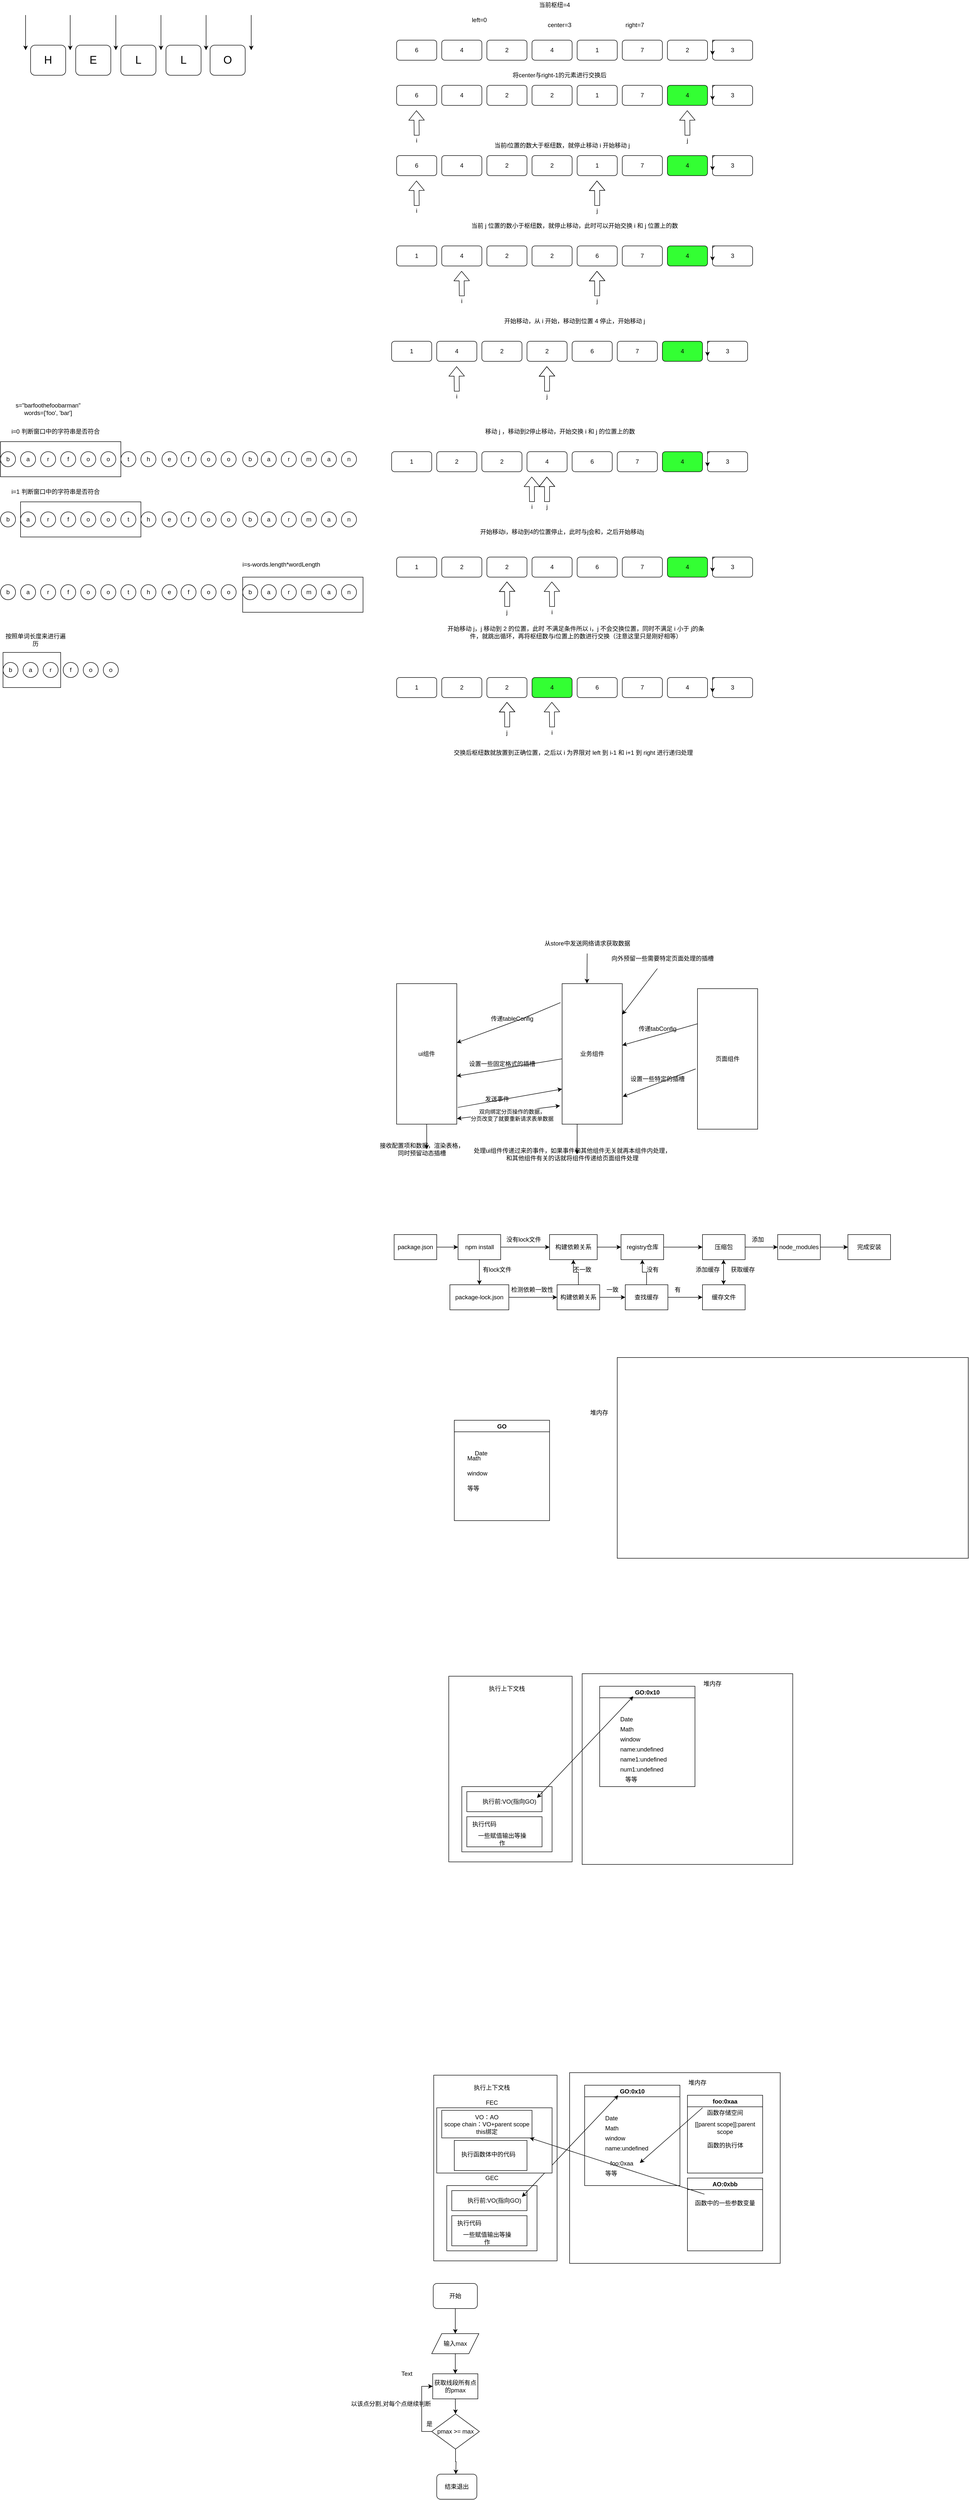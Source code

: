 <mxfile version="17.2.2" type="github">
  <diagram id="wqfIGVAOcoQACKi1h8yn" name="Page-1">
    <mxGraphModel dx="1773" dy="518" grid="1" gridSize="10" guides="1" tooltips="1" connect="1" arrows="1" fold="1" page="1" pageScale="1" pageWidth="827" pageHeight="1169" math="0" shadow="0">
      <root>
        <mxCell id="0" />
        <mxCell id="1" parent="0" />
        <mxCell id="OHdh-0Ic4tBElt6N5R5b-25" value="" style="rounded=0;whiteSpace=wrap;html=1;" vertex="1" parent="1">
          <mxGeometry x="-750" y="890" width="240" height="70" as="geometry" />
        </mxCell>
        <mxCell id="44ngZScvTDAltiMoz4UV-2" value="6" style="rounded=1;whiteSpace=wrap;html=1;fillColor=none;" parent="1" vertex="1">
          <mxGeometry x="40" y="90" width="80" height="40" as="geometry" />
        </mxCell>
        <mxCell id="44ngZScvTDAltiMoz4UV-3" value="4" style="rounded=1;whiteSpace=wrap;html=1;" parent="1" vertex="1">
          <mxGeometry x="130" y="90" width="80" height="40" as="geometry" />
        </mxCell>
        <mxCell id="44ngZScvTDAltiMoz4UV-4" value="3" style="rounded=1;whiteSpace=wrap;html=1;" parent="1" vertex="1">
          <mxGeometry x="670" y="90" width="80" height="40" as="geometry" />
        </mxCell>
        <mxCell id="44ngZScvTDAltiMoz4UV-5" value="2" style="rounded=1;whiteSpace=wrap;html=1;" parent="1" vertex="1">
          <mxGeometry x="580" y="90" width="80" height="40" as="geometry" />
        </mxCell>
        <mxCell id="44ngZScvTDAltiMoz4UV-6" value="7" style="rounded=1;whiteSpace=wrap;html=1;" parent="1" vertex="1">
          <mxGeometry x="490" y="90" width="80" height="40" as="geometry" />
        </mxCell>
        <mxCell id="44ngZScvTDAltiMoz4UV-7" value="1" style="rounded=1;whiteSpace=wrap;html=1;" parent="1" vertex="1">
          <mxGeometry x="400" y="90" width="80" height="40" as="geometry" />
        </mxCell>
        <mxCell id="44ngZScvTDAltiMoz4UV-8" value="4" style="rounded=1;whiteSpace=wrap;html=1;" parent="1" vertex="1">
          <mxGeometry x="310" y="90" width="80" height="40" as="geometry" />
        </mxCell>
        <mxCell id="44ngZScvTDAltiMoz4UV-9" value="2" style="rounded=1;whiteSpace=wrap;html=1;" parent="1" vertex="1">
          <mxGeometry x="220" y="90" width="80" height="40" as="geometry" />
        </mxCell>
        <mxCell id="44ngZScvTDAltiMoz4UV-11" style="edgeStyle=orthogonalEdgeStyle;rounded=0;orthogonalLoop=1;jettySize=auto;html=1;exitX=0.25;exitY=0;exitDx=0;exitDy=0;entryX=0;entryY=0.75;entryDx=0;entryDy=0;" parent="1" source="44ngZScvTDAltiMoz4UV-4" target="44ngZScvTDAltiMoz4UV-4" edge="1">
          <mxGeometry relative="1" as="geometry" />
        </mxCell>
        <mxCell id="44ngZScvTDAltiMoz4UV-76" value="当前枢纽=4" style="text;html=1;strokeColor=none;fillColor=none;align=center;verticalAlign=middle;whiteSpace=wrap;rounded=0;" parent="1" vertex="1">
          <mxGeometry x="280" y="10" width="150" height="20" as="geometry" />
        </mxCell>
        <mxCell id="44ngZScvTDAltiMoz4UV-77" value="将center与right-1的元素进行交换后" style="text;html=1;strokeColor=none;fillColor=none;align=center;verticalAlign=middle;whiteSpace=wrap;rounded=0;" parent="1" vertex="1">
          <mxGeometry x="260" y="150" width="210" height="20" as="geometry" />
        </mxCell>
        <mxCell id="44ngZScvTDAltiMoz4UV-78" value="left=0" style="text;html=1;strokeColor=none;fillColor=none;align=center;verticalAlign=middle;whiteSpace=wrap;rounded=0;" parent="1" vertex="1">
          <mxGeometry x="130" y="40" width="150" height="20" as="geometry" />
        </mxCell>
        <mxCell id="44ngZScvTDAltiMoz4UV-79" value="center=3" style="text;html=1;strokeColor=none;fillColor=none;align=center;verticalAlign=middle;whiteSpace=wrap;rounded=0;" parent="1" vertex="1">
          <mxGeometry x="290" y="50" width="150" height="20" as="geometry" />
        </mxCell>
        <mxCell id="44ngZScvTDAltiMoz4UV-80" value="right=7" style="text;html=1;strokeColor=none;fillColor=none;align=center;verticalAlign=middle;whiteSpace=wrap;rounded=0;" parent="1" vertex="1">
          <mxGeometry x="440" y="50" width="150" height="20" as="geometry" />
        </mxCell>
        <mxCell id="44ngZScvTDAltiMoz4UV-81" value="6" style="rounded=1;whiteSpace=wrap;html=1;fillColor=none;" parent="1" vertex="1">
          <mxGeometry x="40" y="180" width="80" height="40" as="geometry" />
        </mxCell>
        <mxCell id="44ngZScvTDAltiMoz4UV-82" value="4" style="rounded=1;whiteSpace=wrap;html=1;" parent="1" vertex="1">
          <mxGeometry x="130" y="180" width="80" height="40" as="geometry" />
        </mxCell>
        <mxCell id="44ngZScvTDAltiMoz4UV-83" value="3" style="rounded=1;whiteSpace=wrap;html=1;" parent="1" vertex="1">
          <mxGeometry x="670" y="180" width="80" height="40" as="geometry" />
        </mxCell>
        <mxCell id="44ngZScvTDAltiMoz4UV-84" value="4" style="rounded=1;whiteSpace=wrap;html=1;fillColor=#33FF33;" parent="1" vertex="1">
          <mxGeometry x="580" y="180" width="80" height="40" as="geometry" />
        </mxCell>
        <mxCell id="44ngZScvTDAltiMoz4UV-85" value="7" style="rounded=1;whiteSpace=wrap;html=1;" parent="1" vertex="1">
          <mxGeometry x="490" y="180" width="80" height="40" as="geometry" />
        </mxCell>
        <mxCell id="44ngZScvTDAltiMoz4UV-86" value="1" style="rounded=1;whiteSpace=wrap;html=1;" parent="1" vertex="1">
          <mxGeometry x="400" y="180" width="80" height="40" as="geometry" />
        </mxCell>
        <mxCell id="44ngZScvTDAltiMoz4UV-87" value="2" style="rounded=1;whiteSpace=wrap;html=1;" parent="1" vertex="1">
          <mxGeometry x="310" y="180" width="80" height="40" as="geometry" />
        </mxCell>
        <mxCell id="44ngZScvTDAltiMoz4UV-88" value="2" style="rounded=1;whiteSpace=wrap;html=1;" parent="1" vertex="1">
          <mxGeometry x="220" y="180" width="80" height="40" as="geometry" />
        </mxCell>
        <mxCell id="44ngZScvTDAltiMoz4UV-89" style="edgeStyle=orthogonalEdgeStyle;rounded=0;orthogonalLoop=1;jettySize=auto;html=1;exitX=0.25;exitY=0;exitDx=0;exitDy=0;entryX=0;entryY=0.75;entryDx=0;entryDy=0;" parent="1" source="44ngZScvTDAltiMoz4UV-83" target="44ngZScvTDAltiMoz4UV-83" edge="1">
          <mxGeometry relative="1" as="geometry" />
        </mxCell>
        <mxCell id="44ngZScvTDAltiMoz4UV-90" value="" style="shape=flexArrow;endArrow=classic;html=1;" parent="1" edge="1">
          <mxGeometry width="50" height="50" relative="1" as="geometry">
            <mxPoint x="80" y="280" as="sourcePoint" />
            <mxPoint x="79.5" y="230" as="targetPoint" />
          </mxGeometry>
        </mxCell>
        <mxCell id="44ngZScvTDAltiMoz4UV-91" value="i" style="text;html=1;strokeColor=none;fillColor=none;align=center;verticalAlign=middle;whiteSpace=wrap;rounded=0;" parent="1" vertex="1">
          <mxGeometry x="60" y="280" width="40" height="20" as="geometry" />
        </mxCell>
        <mxCell id="44ngZScvTDAltiMoz4UV-94" value="" style="shape=flexArrow;endArrow=classic;html=1;" parent="1" edge="1">
          <mxGeometry width="50" height="50" relative="1" as="geometry">
            <mxPoint x="620" y="280" as="sourcePoint" />
            <mxPoint x="619.5" y="230" as="targetPoint" />
          </mxGeometry>
        </mxCell>
        <mxCell id="44ngZScvTDAltiMoz4UV-95" value="j" style="text;html=1;strokeColor=none;fillColor=none;align=center;verticalAlign=middle;whiteSpace=wrap;rounded=0;" parent="1" vertex="1">
          <mxGeometry x="600" y="280" width="40" height="20" as="geometry" />
        </mxCell>
        <mxCell id="44ngZScvTDAltiMoz4UV-96" value="当前i位置的数大于枢纽数，就停止移动 i 开始移动 j" style="text;html=1;strokeColor=none;fillColor=none;align=center;verticalAlign=middle;whiteSpace=wrap;rounded=0;" parent="1" vertex="1">
          <mxGeometry x="220" y="290" width="300" height="20" as="geometry" />
        </mxCell>
        <mxCell id="44ngZScvTDAltiMoz4UV-111" value="6" style="rounded=1;whiteSpace=wrap;html=1;fillColor=none;" parent="1" vertex="1">
          <mxGeometry x="40" y="320" width="80" height="40" as="geometry" />
        </mxCell>
        <mxCell id="44ngZScvTDAltiMoz4UV-112" value="4" style="rounded=1;whiteSpace=wrap;html=1;" parent="1" vertex="1">
          <mxGeometry x="130" y="320" width="80" height="40" as="geometry" />
        </mxCell>
        <mxCell id="44ngZScvTDAltiMoz4UV-113" value="3" style="rounded=1;whiteSpace=wrap;html=1;" parent="1" vertex="1">
          <mxGeometry x="670" y="320" width="80" height="40" as="geometry" />
        </mxCell>
        <mxCell id="44ngZScvTDAltiMoz4UV-114" value="4" style="rounded=1;whiteSpace=wrap;html=1;fillColor=#33FF33;" parent="1" vertex="1">
          <mxGeometry x="580" y="320" width="80" height="40" as="geometry" />
        </mxCell>
        <mxCell id="44ngZScvTDAltiMoz4UV-115" value="7" style="rounded=1;whiteSpace=wrap;html=1;" parent="1" vertex="1">
          <mxGeometry x="490" y="320" width="80" height="40" as="geometry" />
        </mxCell>
        <mxCell id="44ngZScvTDAltiMoz4UV-116" value="1" style="rounded=1;whiteSpace=wrap;html=1;" parent="1" vertex="1">
          <mxGeometry x="400" y="320" width="80" height="40" as="geometry" />
        </mxCell>
        <mxCell id="44ngZScvTDAltiMoz4UV-117" value="2" style="rounded=1;whiteSpace=wrap;html=1;" parent="1" vertex="1">
          <mxGeometry x="310" y="320" width="80" height="40" as="geometry" />
        </mxCell>
        <mxCell id="44ngZScvTDAltiMoz4UV-118" value="2" style="rounded=1;whiteSpace=wrap;html=1;" parent="1" vertex="1">
          <mxGeometry x="220" y="320" width="80" height="40" as="geometry" />
        </mxCell>
        <mxCell id="44ngZScvTDAltiMoz4UV-119" style="edgeStyle=orthogonalEdgeStyle;rounded=0;orthogonalLoop=1;jettySize=auto;html=1;exitX=0.25;exitY=0;exitDx=0;exitDy=0;entryX=0;entryY=0.75;entryDx=0;entryDy=0;" parent="1" source="44ngZScvTDAltiMoz4UV-113" target="44ngZScvTDAltiMoz4UV-113" edge="1">
          <mxGeometry relative="1" as="geometry" />
        </mxCell>
        <mxCell id="44ngZScvTDAltiMoz4UV-120" value="" style="shape=flexArrow;endArrow=classic;html=1;" parent="1" edge="1">
          <mxGeometry width="50" height="50" relative="1" as="geometry">
            <mxPoint x="80" y="420" as="sourcePoint" />
            <mxPoint x="79.5" y="370" as="targetPoint" />
          </mxGeometry>
        </mxCell>
        <mxCell id="44ngZScvTDAltiMoz4UV-121" value="i" style="text;html=1;strokeColor=none;fillColor=none;align=center;verticalAlign=middle;whiteSpace=wrap;rounded=0;" parent="1" vertex="1">
          <mxGeometry x="60" y="420" width="40" height="20" as="geometry" />
        </mxCell>
        <mxCell id="44ngZScvTDAltiMoz4UV-122" value="" style="shape=flexArrow;endArrow=classic;html=1;" parent="1" edge="1">
          <mxGeometry width="50" height="50" relative="1" as="geometry">
            <mxPoint x="440" y="420" as="sourcePoint" />
            <mxPoint x="439.5" y="370" as="targetPoint" />
            <Array as="points">
              <mxPoint x="440" y="400" />
            </Array>
          </mxGeometry>
        </mxCell>
        <mxCell id="44ngZScvTDAltiMoz4UV-123" value="j" style="text;html=1;strokeColor=none;fillColor=none;align=center;verticalAlign=middle;whiteSpace=wrap;rounded=0;" parent="1" vertex="1">
          <mxGeometry x="420" y="420" width="40" height="20" as="geometry" />
        </mxCell>
        <mxCell id="44ngZScvTDAltiMoz4UV-124" value="当前 j 位置的数小于枢纽数，就停止移动，此时可以开始交换 i 和 j 位置上的数" style="text;html=1;strokeColor=none;fillColor=none;align=center;verticalAlign=middle;whiteSpace=wrap;rounded=0;" parent="1" vertex="1">
          <mxGeometry x="180" y="450" width="430" height="20" as="geometry" />
        </mxCell>
        <mxCell id="44ngZScvTDAltiMoz4UV-136" value="1" style="rounded=1;whiteSpace=wrap;html=1;fillColor=none;" parent="1" vertex="1">
          <mxGeometry x="40" y="500" width="80" height="40" as="geometry" />
        </mxCell>
        <mxCell id="44ngZScvTDAltiMoz4UV-137" value="4" style="rounded=1;whiteSpace=wrap;html=1;" parent="1" vertex="1">
          <mxGeometry x="130" y="500" width="80" height="40" as="geometry" />
        </mxCell>
        <mxCell id="44ngZScvTDAltiMoz4UV-138" value="3" style="rounded=1;whiteSpace=wrap;html=1;" parent="1" vertex="1">
          <mxGeometry x="670" y="500" width="80" height="40" as="geometry" />
        </mxCell>
        <mxCell id="44ngZScvTDAltiMoz4UV-139" value="4" style="rounded=1;whiteSpace=wrap;html=1;fillColor=#33FF33;" parent="1" vertex="1">
          <mxGeometry x="580" y="500" width="80" height="40" as="geometry" />
        </mxCell>
        <mxCell id="44ngZScvTDAltiMoz4UV-140" value="7" style="rounded=1;whiteSpace=wrap;html=1;" parent="1" vertex="1">
          <mxGeometry x="490" y="500" width="80" height="40" as="geometry" />
        </mxCell>
        <mxCell id="44ngZScvTDAltiMoz4UV-141" value="6" style="rounded=1;whiteSpace=wrap;html=1;" parent="1" vertex="1">
          <mxGeometry x="400" y="500" width="80" height="40" as="geometry" />
        </mxCell>
        <mxCell id="44ngZScvTDAltiMoz4UV-142" value="2" style="rounded=1;whiteSpace=wrap;html=1;" parent="1" vertex="1">
          <mxGeometry x="310" y="500" width="80" height="40" as="geometry" />
        </mxCell>
        <mxCell id="44ngZScvTDAltiMoz4UV-143" value="2" style="rounded=1;whiteSpace=wrap;html=1;" parent="1" vertex="1">
          <mxGeometry x="220" y="500" width="80" height="40" as="geometry" />
        </mxCell>
        <mxCell id="44ngZScvTDAltiMoz4UV-144" style="edgeStyle=orthogonalEdgeStyle;rounded=0;orthogonalLoop=1;jettySize=auto;html=1;exitX=0.25;exitY=0;exitDx=0;exitDy=0;entryX=0;entryY=0.75;entryDx=0;entryDy=0;" parent="1" source="44ngZScvTDAltiMoz4UV-138" target="44ngZScvTDAltiMoz4UV-138" edge="1">
          <mxGeometry relative="1" as="geometry" />
        </mxCell>
        <mxCell id="44ngZScvTDAltiMoz4UV-145" value="" style="shape=flexArrow;endArrow=classic;html=1;" parent="1" edge="1">
          <mxGeometry width="50" height="50" relative="1" as="geometry">
            <mxPoint x="170" y="600" as="sourcePoint" />
            <mxPoint x="169.5" y="550" as="targetPoint" />
          </mxGeometry>
        </mxCell>
        <mxCell id="44ngZScvTDAltiMoz4UV-146" value="i" style="text;html=1;strokeColor=none;fillColor=none;align=center;verticalAlign=middle;whiteSpace=wrap;rounded=0;" parent="1" vertex="1">
          <mxGeometry x="150" y="600" width="40" height="20" as="geometry" />
        </mxCell>
        <mxCell id="44ngZScvTDAltiMoz4UV-147" value="" style="shape=flexArrow;endArrow=classic;html=1;" parent="1" edge="1">
          <mxGeometry width="50" height="50" relative="1" as="geometry">
            <mxPoint x="440" y="600" as="sourcePoint" />
            <mxPoint x="439.5" y="550" as="targetPoint" />
            <Array as="points">
              <mxPoint x="440" y="580" />
            </Array>
          </mxGeometry>
        </mxCell>
        <mxCell id="44ngZScvTDAltiMoz4UV-148" value="j" style="text;html=1;strokeColor=none;fillColor=none;align=center;verticalAlign=middle;whiteSpace=wrap;rounded=0;" parent="1" vertex="1">
          <mxGeometry x="420" y="600" width="40" height="20" as="geometry" />
        </mxCell>
        <mxCell id="44ngZScvTDAltiMoz4UV-149" value="开始移动，从 i 开始，移动到位置 4 停止，开始移动 j" style="text;html=1;strokeColor=none;fillColor=none;align=center;verticalAlign=middle;whiteSpace=wrap;rounded=0;" parent="1" vertex="1">
          <mxGeometry x="180" y="640" width="430" height="20" as="geometry" />
        </mxCell>
        <mxCell id="44ngZScvTDAltiMoz4UV-150" value="1" style="rounded=1;whiteSpace=wrap;html=1;fillColor=none;" parent="1" vertex="1">
          <mxGeometry x="30" y="690" width="80" height="40" as="geometry" />
        </mxCell>
        <mxCell id="44ngZScvTDAltiMoz4UV-151" value="4" style="rounded=1;whiteSpace=wrap;html=1;" parent="1" vertex="1">
          <mxGeometry x="120" y="690" width="80" height="40" as="geometry" />
        </mxCell>
        <mxCell id="44ngZScvTDAltiMoz4UV-152" value="3" style="rounded=1;whiteSpace=wrap;html=1;" parent="1" vertex="1">
          <mxGeometry x="660" y="690" width="80" height="40" as="geometry" />
        </mxCell>
        <mxCell id="44ngZScvTDAltiMoz4UV-153" value="4" style="rounded=1;whiteSpace=wrap;html=1;fillColor=#33FF33;" parent="1" vertex="1">
          <mxGeometry x="570" y="690" width="80" height="40" as="geometry" />
        </mxCell>
        <mxCell id="44ngZScvTDAltiMoz4UV-154" value="7" style="rounded=1;whiteSpace=wrap;html=1;" parent="1" vertex="1">
          <mxGeometry x="480" y="690" width="80" height="40" as="geometry" />
        </mxCell>
        <mxCell id="44ngZScvTDAltiMoz4UV-155" value="6" style="rounded=1;whiteSpace=wrap;html=1;" parent="1" vertex="1">
          <mxGeometry x="390" y="690" width="80" height="40" as="geometry" />
        </mxCell>
        <mxCell id="44ngZScvTDAltiMoz4UV-156" value="2" style="rounded=1;whiteSpace=wrap;html=1;" parent="1" vertex="1">
          <mxGeometry x="300" y="690" width="80" height="40" as="geometry" />
        </mxCell>
        <mxCell id="44ngZScvTDAltiMoz4UV-157" value="2" style="rounded=1;whiteSpace=wrap;html=1;" parent="1" vertex="1">
          <mxGeometry x="210" y="690" width="80" height="40" as="geometry" />
        </mxCell>
        <mxCell id="44ngZScvTDAltiMoz4UV-158" style="edgeStyle=orthogonalEdgeStyle;rounded=0;orthogonalLoop=1;jettySize=auto;html=1;exitX=0.25;exitY=0;exitDx=0;exitDy=0;entryX=0;entryY=0.75;entryDx=0;entryDy=0;" parent="1" source="44ngZScvTDAltiMoz4UV-152" target="44ngZScvTDAltiMoz4UV-152" edge="1">
          <mxGeometry relative="1" as="geometry" />
        </mxCell>
        <mxCell id="44ngZScvTDAltiMoz4UV-159" value="" style="shape=flexArrow;endArrow=classic;html=1;" parent="1" edge="1">
          <mxGeometry width="50" height="50" relative="1" as="geometry">
            <mxPoint x="160" y="790" as="sourcePoint" />
            <mxPoint x="159.5" y="740" as="targetPoint" />
          </mxGeometry>
        </mxCell>
        <mxCell id="44ngZScvTDAltiMoz4UV-160" value="i" style="text;html=1;strokeColor=none;fillColor=none;align=center;verticalAlign=middle;whiteSpace=wrap;rounded=0;" parent="1" vertex="1">
          <mxGeometry x="140" y="790" width="40" height="20" as="geometry" />
        </mxCell>
        <mxCell id="44ngZScvTDAltiMoz4UV-161" value="" style="shape=flexArrow;endArrow=classic;html=1;" parent="1" edge="1">
          <mxGeometry width="50" height="50" relative="1" as="geometry">
            <mxPoint x="340" y="790" as="sourcePoint" />
            <mxPoint x="339.5" y="740" as="targetPoint" />
            <Array as="points">
              <mxPoint x="340" y="770" />
            </Array>
          </mxGeometry>
        </mxCell>
        <mxCell id="44ngZScvTDAltiMoz4UV-162" value="j" style="text;html=1;strokeColor=none;fillColor=none;align=center;verticalAlign=middle;whiteSpace=wrap;rounded=0;" parent="1" vertex="1">
          <mxGeometry x="320" y="790" width="40" height="20" as="geometry" />
        </mxCell>
        <mxCell id="44ngZScvTDAltiMoz4UV-163" value="移动 j ，移动到2停止移动，开始交换 i 和 j 的位置上的数" style="text;html=1;strokeColor=none;fillColor=none;align=center;verticalAlign=middle;whiteSpace=wrap;rounded=0;" parent="1" vertex="1">
          <mxGeometry x="151" y="860" width="430" height="20" as="geometry" />
        </mxCell>
        <mxCell id="44ngZScvTDAltiMoz4UV-164" value="1" style="rounded=1;whiteSpace=wrap;html=1;fillColor=none;" parent="1" vertex="1">
          <mxGeometry x="30" y="910" width="80" height="40" as="geometry" />
        </mxCell>
        <mxCell id="44ngZScvTDAltiMoz4UV-165" value="2" style="rounded=1;whiteSpace=wrap;html=1;" parent="1" vertex="1">
          <mxGeometry x="120" y="910" width="80" height="40" as="geometry" />
        </mxCell>
        <mxCell id="44ngZScvTDAltiMoz4UV-166" value="3" style="rounded=1;whiteSpace=wrap;html=1;" parent="1" vertex="1">
          <mxGeometry x="660" y="910" width="80" height="40" as="geometry" />
        </mxCell>
        <mxCell id="44ngZScvTDAltiMoz4UV-167" value="4" style="rounded=1;whiteSpace=wrap;html=1;fillColor=#33FF33;" parent="1" vertex="1">
          <mxGeometry x="570" y="910" width="80" height="40" as="geometry" />
        </mxCell>
        <mxCell id="44ngZScvTDAltiMoz4UV-168" value="7" style="rounded=1;whiteSpace=wrap;html=1;" parent="1" vertex="1">
          <mxGeometry x="480" y="910" width="80" height="40" as="geometry" />
        </mxCell>
        <mxCell id="44ngZScvTDAltiMoz4UV-169" value="6" style="rounded=1;whiteSpace=wrap;html=1;" parent="1" vertex="1">
          <mxGeometry x="390" y="910" width="80" height="40" as="geometry" />
        </mxCell>
        <mxCell id="44ngZScvTDAltiMoz4UV-170" value="4" style="rounded=1;whiteSpace=wrap;html=1;" parent="1" vertex="1">
          <mxGeometry x="300" y="910" width="80" height="40" as="geometry" />
        </mxCell>
        <mxCell id="44ngZScvTDAltiMoz4UV-171" value="2" style="rounded=1;whiteSpace=wrap;html=1;" parent="1" vertex="1">
          <mxGeometry x="210" y="910" width="80" height="40" as="geometry" />
        </mxCell>
        <mxCell id="44ngZScvTDAltiMoz4UV-172" style="edgeStyle=orthogonalEdgeStyle;rounded=0;orthogonalLoop=1;jettySize=auto;html=1;exitX=0.25;exitY=0;exitDx=0;exitDy=0;entryX=0;entryY=0.75;entryDx=0;entryDy=0;" parent="1" source="44ngZScvTDAltiMoz4UV-166" target="44ngZScvTDAltiMoz4UV-166" edge="1">
          <mxGeometry relative="1" as="geometry" />
        </mxCell>
        <mxCell id="44ngZScvTDAltiMoz4UV-173" value="" style="shape=flexArrow;endArrow=classic;html=1;" parent="1" edge="1">
          <mxGeometry width="50" height="50" relative="1" as="geometry">
            <mxPoint x="310" y="1010" as="sourcePoint" />
            <mxPoint x="309.5" y="960" as="targetPoint" />
          </mxGeometry>
        </mxCell>
        <mxCell id="44ngZScvTDAltiMoz4UV-174" value="i" style="text;html=1;strokeColor=none;fillColor=none;align=center;verticalAlign=middle;whiteSpace=wrap;rounded=0;" parent="1" vertex="1">
          <mxGeometry x="290" y="1010" width="40" height="20" as="geometry" />
        </mxCell>
        <mxCell id="44ngZScvTDAltiMoz4UV-175" value="" style="shape=flexArrow;endArrow=classic;html=1;" parent="1" edge="1">
          <mxGeometry width="50" height="50" relative="1" as="geometry">
            <mxPoint x="340" y="1010" as="sourcePoint" />
            <mxPoint x="339.5" y="960" as="targetPoint" />
            <Array as="points">
              <mxPoint x="340" y="990" />
            </Array>
          </mxGeometry>
        </mxCell>
        <mxCell id="44ngZScvTDAltiMoz4UV-176" value="j" style="text;html=1;strokeColor=none;fillColor=none;align=center;verticalAlign=middle;whiteSpace=wrap;rounded=0;" parent="1" vertex="1">
          <mxGeometry x="320" y="1010" width="40" height="20" as="geometry" />
        </mxCell>
        <mxCell id="44ngZScvTDAltiMoz4UV-177" value="开始移动i，移动到4的位置停止，此时与j会和，之后开始移动j" style="text;html=1;strokeColor=none;fillColor=none;align=center;verticalAlign=middle;whiteSpace=wrap;rounded=0;" parent="1" vertex="1">
          <mxGeometry x="155" y="1060" width="430" height="20" as="geometry" />
        </mxCell>
        <mxCell id="44ngZScvTDAltiMoz4UV-178" value="1" style="rounded=1;whiteSpace=wrap;html=1;fillColor=none;" parent="1" vertex="1">
          <mxGeometry x="40" y="1120" width="80" height="40" as="geometry" />
        </mxCell>
        <mxCell id="44ngZScvTDAltiMoz4UV-179" value="2" style="rounded=1;whiteSpace=wrap;html=1;" parent="1" vertex="1">
          <mxGeometry x="130" y="1120" width="80" height="40" as="geometry" />
        </mxCell>
        <mxCell id="44ngZScvTDAltiMoz4UV-180" value="3" style="rounded=1;whiteSpace=wrap;html=1;" parent="1" vertex="1">
          <mxGeometry x="670" y="1120" width="80" height="40" as="geometry" />
        </mxCell>
        <mxCell id="44ngZScvTDAltiMoz4UV-181" value="4" style="rounded=1;whiteSpace=wrap;html=1;fillColor=#33FF33;" parent="1" vertex="1">
          <mxGeometry x="580" y="1120" width="80" height="40" as="geometry" />
        </mxCell>
        <mxCell id="44ngZScvTDAltiMoz4UV-182" value="7" style="rounded=1;whiteSpace=wrap;html=1;" parent="1" vertex="1">
          <mxGeometry x="490" y="1120" width="80" height="40" as="geometry" />
        </mxCell>
        <mxCell id="44ngZScvTDAltiMoz4UV-183" value="6" style="rounded=1;whiteSpace=wrap;html=1;" parent="1" vertex="1">
          <mxGeometry x="400" y="1120" width="80" height="40" as="geometry" />
        </mxCell>
        <mxCell id="44ngZScvTDAltiMoz4UV-184" value="4" style="rounded=1;whiteSpace=wrap;html=1;" parent="1" vertex="1">
          <mxGeometry x="310" y="1120" width="80" height="40" as="geometry" />
        </mxCell>
        <mxCell id="44ngZScvTDAltiMoz4UV-185" value="2" style="rounded=1;whiteSpace=wrap;html=1;" parent="1" vertex="1">
          <mxGeometry x="220" y="1120" width="80" height="40" as="geometry" />
        </mxCell>
        <mxCell id="44ngZScvTDAltiMoz4UV-186" style="edgeStyle=orthogonalEdgeStyle;rounded=0;orthogonalLoop=1;jettySize=auto;html=1;exitX=0.25;exitY=0;exitDx=0;exitDy=0;entryX=0;entryY=0.75;entryDx=0;entryDy=0;" parent="1" source="44ngZScvTDAltiMoz4UV-180" target="44ngZScvTDAltiMoz4UV-180" edge="1">
          <mxGeometry relative="1" as="geometry" />
        </mxCell>
        <mxCell id="44ngZScvTDAltiMoz4UV-187" value="" style="shape=flexArrow;endArrow=classic;html=1;" parent="1" edge="1">
          <mxGeometry width="50" height="50" relative="1" as="geometry">
            <mxPoint x="350" y="1219" as="sourcePoint" />
            <mxPoint x="349.5" y="1169" as="targetPoint" />
          </mxGeometry>
        </mxCell>
        <mxCell id="44ngZScvTDAltiMoz4UV-188" value="i" style="text;html=1;strokeColor=none;fillColor=none;align=center;verticalAlign=middle;whiteSpace=wrap;rounded=0;" parent="1" vertex="1">
          <mxGeometry x="330" y="1220" width="40" height="20" as="geometry" />
        </mxCell>
        <mxCell id="44ngZScvTDAltiMoz4UV-189" value="" style="shape=flexArrow;endArrow=classic;html=1;" parent="1" edge="1">
          <mxGeometry width="50" height="50" relative="1" as="geometry">
            <mxPoint x="260.5" y="1219" as="sourcePoint" />
            <mxPoint x="260" y="1169" as="targetPoint" />
            <Array as="points">
              <mxPoint x="260.5" y="1199" />
            </Array>
          </mxGeometry>
        </mxCell>
        <mxCell id="44ngZScvTDAltiMoz4UV-191" value="开始移动 j，j 移动到 2 的位置，此时 不满足条件所以 i，j 不会交换位置，同时不满足 i 小于 j的条件，就跳出循环，再将枢纽数与i位置上的数进行交换（注意这里只是刚好相等）" style="text;html=1;strokeColor=none;fillColor=none;align=center;verticalAlign=middle;whiteSpace=wrap;rounded=0;strokeWidth=3;" parent="1" vertex="1">
          <mxGeometry x="140" y="1260" width="515" height="20" as="geometry" />
        </mxCell>
        <mxCell id="44ngZScvTDAltiMoz4UV-193" value="j" style="text;html=1;strokeColor=none;fillColor=none;align=center;verticalAlign=middle;whiteSpace=wrap;rounded=0;" parent="1" vertex="1">
          <mxGeometry x="240" y="1220" width="40" height="20" as="geometry" />
        </mxCell>
        <mxCell id="44ngZScvTDAltiMoz4UV-194" value="1" style="rounded=1;whiteSpace=wrap;html=1;fillColor=none;" parent="1" vertex="1">
          <mxGeometry x="40" y="1360" width="80" height="40" as="geometry" />
        </mxCell>
        <mxCell id="44ngZScvTDAltiMoz4UV-195" value="2" style="rounded=1;whiteSpace=wrap;html=1;" parent="1" vertex="1">
          <mxGeometry x="130" y="1360" width="80" height="40" as="geometry" />
        </mxCell>
        <mxCell id="44ngZScvTDAltiMoz4UV-196" value="3" style="rounded=1;whiteSpace=wrap;html=1;" parent="1" vertex="1">
          <mxGeometry x="670" y="1360" width="80" height="40" as="geometry" />
        </mxCell>
        <mxCell id="44ngZScvTDAltiMoz4UV-197" value="4" style="rounded=1;whiteSpace=wrap;html=1;fillColor=#33FF33;" parent="1" vertex="1">
          <mxGeometry x="310" y="1360" width="80" height="40" as="geometry" />
        </mxCell>
        <mxCell id="44ngZScvTDAltiMoz4UV-198" value="7" style="rounded=1;whiteSpace=wrap;html=1;" parent="1" vertex="1">
          <mxGeometry x="490" y="1360" width="80" height="40" as="geometry" />
        </mxCell>
        <mxCell id="44ngZScvTDAltiMoz4UV-199" value="6" style="rounded=1;whiteSpace=wrap;html=1;" parent="1" vertex="1">
          <mxGeometry x="400" y="1360" width="80" height="40" as="geometry" />
        </mxCell>
        <mxCell id="44ngZScvTDAltiMoz4UV-200" value="4" style="rounded=1;whiteSpace=wrap;html=1;" parent="1" vertex="1">
          <mxGeometry x="580" y="1360" width="80" height="40" as="geometry" />
        </mxCell>
        <mxCell id="44ngZScvTDAltiMoz4UV-201" value="2" style="rounded=1;whiteSpace=wrap;html=1;" parent="1" vertex="1">
          <mxGeometry x="220" y="1360" width="80" height="40" as="geometry" />
        </mxCell>
        <mxCell id="44ngZScvTDAltiMoz4UV-202" style="edgeStyle=orthogonalEdgeStyle;rounded=0;orthogonalLoop=1;jettySize=auto;html=1;exitX=0.25;exitY=0;exitDx=0;exitDy=0;entryX=0;entryY=0.75;entryDx=0;entryDy=0;" parent="1" source="44ngZScvTDAltiMoz4UV-196" target="44ngZScvTDAltiMoz4UV-196" edge="1">
          <mxGeometry relative="1" as="geometry" />
        </mxCell>
        <mxCell id="44ngZScvTDAltiMoz4UV-203" value="" style="shape=flexArrow;endArrow=classic;html=1;" parent="1" edge="1">
          <mxGeometry width="50" height="50" relative="1" as="geometry">
            <mxPoint x="350" y="1459" as="sourcePoint" />
            <mxPoint x="349.5" y="1409" as="targetPoint" />
          </mxGeometry>
        </mxCell>
        <mxCell id="44ngZScvTDAltiMoz4UV-204" value="i" style="text;html=1;strokeColor=none;fillColor=none;align=center;verticalAlign=middle;whiteSpace=wrap;rounded=0;" parent="1" vertex="1">
          <mxGeometry x="330" y="1460" width="40" height="20" as="geometry" />
        </mxCell>
        <mxCell id="44ngZScvTDAltiMoz4UV-205" value="" style="shape=flexArrow;endArrow=classic;html=1;" parent="1" edge="1">
          <mxGeometry width="50" height="50" relative="1" as="geometry">
            <mxPoint x="260.5" y="1459" as="sourcePoint" />
            <mxPoint x="260" y="1409" as="targetPoint" />
            <Array as="points">
              <mxPoint x="260.5" y="1439" />
            </Array>
          </mxGeometry>
        </mxCell>
        <mxCell id="44ngZScvTDAltiMoz4UV-206" value="j" style="text;html=1;strokeColor=none;fillColor=none;align=center;verticalAlign=middle;whiteSpace=wrap;rounded=0;" parent="1" vertex="1">
          <mxGeometry x="240" y="1460" width="40" height="20" as="geometry" />
        </mxCell>
        <mxCell id="44ngZScvTDAltiMoz4UV-207" value="交换后枢纽数就放置到正确位置，之后以 i 为界限对 left 到 i-1 和 i+1 到 right 进行递归处理" style="text;html=1;strokeColor=none;fillColor=none;align=center;verticalAlign=middle;whiteSpace=wrap;rounded=0;" parent="1" vertex="1">
          <mxGeometry x="125" y="1500" width="535" height="20" as="geometry" />
        </mxCell>
        <mxCell id="T6AObiZFhf3lDvR5Dfi0-2" value="ui组件" style="rounded=0;whiteSpace=wrap;html=1;" parent="1" vertex="1">
          <mxGeometry x="40" y="1970" width="120" height="280" as="geometry" />
        </mxCell>
        <mxCell id="T6AObiZFhf3lDvR5Dfi0-3" value="业务组件" style="rounded=0;whiteSpace=wrap;html=1;" parent="1" vertex="1">
          <mxGeometry x="370" y="1970" width="120" height="280" as="geometry" />
        </mxCell>
        <mxCell id="T6AObiZFhf3lDvR5Dfi0-4" value="页面组件" style="rounded=0;whiteSpace=wrap;html=1;" parent="1" vertex="1">
          <mxGeometry x="640" y="1980" width="120" height="280" as="geometry" />
        </mxCell>
        <mxCell id="T6AObiZFhf3lDvR5Dfi0-5" value="" style="endArrow=classic;html=1;rounded=0;exitX=0;exitY=0.25;exitDx=0;exitDy=0;" parent="1" source="T6AObiZFhf3lDvR5Dfi0-4" target="T6AObiZFhf3lDvR5Dfi0-3" edge="1">
          <mxGeometry width="50" height="50" relative="1" as="geometry">
            <mxPoint x="600" y="2070" as="sourcePoint" />
            <mxPoint x="650" y="2020" as="targetPoint" />
            <Array as="points">
              <mxPoint x="570" y="2070" />
            </Array>
          </mxGeometry>
        </mxCell>
        <mxCell id="T6AObiZFhf3lDvR5Dfi0-6" value="传递tabConfig" style="text;html=1;align=center;verticalAlign=middle;resizable=0;points=[];autosize=1;strokeColor=none;fillColor=none;" parent="1" vertex="1">
          <mxGeometry x="515" y="2050" width="90" height="20" as="geometry" />
        </mxCell>
        <mxCell id="T6AObiZFhf3lDvR5Dfi0-7" value="" style="endArrow=classic;html=1;rounded=0;entryX=1.007;entryY=0.804;entryDx=0;entryDy=0;entryPerimeter=0;exitX=-0.03;exitY=0.571;exitDx=0;exitDy=0;exitPerimeter=0;" parent="1" source="T6AObiZFhf3lDvR5Dfi0-4" target="T6AObiZFhf3lDvR5Dfi0-3" edge="1">
          <mxGeometry width="50" height="50" relative="1" as="geometry">
            <mxPoint x="600" y="2200" as="sourcePoint" />
            <mxPoint x="650" y="2150" as="targetPoint" />
          </mxGeometry>
        </mxCell>
        <mxCell id="T6AObiZFhf3lDvR5Dfi0-8" value="设置一些特定的插槽" style="text;html=1;align=center;verticalAlign=middle;resizable=0;points=[];autosize=1;strokeColor=none;fillColor=none;" parent="1" vertex="1">
          <mxGeometry x="500" y="2150" width="120" height="20" as="geometry" />
        </mxCell>
        <mxCell id="T6AObiZFhf3lDvR5Dfi0-9" value="" style="endArrow=classic;html=1;rounded=0;entryX=0.413;entryY=-0.002;entryDx=0;entryDy=0;entryPerimeter=0;" parent="1" target="T6AObiZFhf3lDvR5Dfi0-3" edge="1">
          <mxGeometry width="50" height="50" relative="1" as="geometry">
            <mxPoint x="420" y="1910" as="sourcePoint" />
            <mxPoint x="470" y="1860" as="targetPoint" />
          </mxGeometry>
        </mxCell>
        <mxCell id="T6AObiZFhf3lDvR5Dfi0-10" value="从store中发送网络请求获取数据" style="text;html=1;align=center;verticalAlign=middle;resizable=0;points=[];autosize=1;strokeColor=none;fillColor=none;" parent="1" vertex="1">
          <mxGeometry x="325" y="1880" width="190" height="20" as="geometry" />
        </mxCell>
        <mxCell id="T6AObiZFhf3lDvR5Dfi0-11" value="" style="endArrow=classic;html=1;rounded=0;exitX=-0.027;exitY=0.135;exitDx=0;exitDy=0;exitPerimeter=0;" parent="1" source="T6AObiZFhf3lDvR5Dfi0-3" target="T6AObiZFhf3lDvR5Dfi0-2" edge="1">
          <mxGeometry width="50" height="50" relative="1" as="geometry">
            <mxPoint x="310" y="2040" as="sourcePoint" />
            <mxPoint x="360" y="1990" as="targetPoint" />
            <Array as="points">
              <mxPoint x="290" y="2040" />
            </Array>
          </mxGeometry>
        </mxCell>
        <mxCell id="T6AObiZFhf3lDvR5Dfi0-12" value="传递tableConfig" style="text;html=1;align=center;verticalAlign=middle;resizable=0;points=[];autosize=1;strokeColor=none;fillColor=none;" parent="1" vertex="1">
          <mxGeometry x="220" y="2030" width="100" height="20" as="geometry" />
        </mxCell>
        <mxCell id="T6AObiZFhf3lDvR5Dfi0-13" value="" style="endArrow=classic;html=1;rounded=0;entryX=0.997;entryY=0.658;entryDx=0;entryDy=0;entryPerimeter=0;" parent="1" source="T6AObiZFhf3lDvR5Dfi0-3" target="T6AObiZFhf3lDvR5Dfi0-2" edge="1">
          <mxGeometry width="50" height="50" relative="1" as="geometry">
            <mxPoint x="320" y="2170" as="sourcePoint" />
            <mxPoint x="370" y="2120" as="targetPoint" />
          </mxGeometry>
        </mxCell>
        <mxCell id="T6AObiZFhf3lDvR5Dfi0-14" value="设置一些固定格式的插槽" style="text;html=1;align=center;verticalAlign=middle;resizable=0;points=[];autosize=1;strokeColor=none;fillColor=none;" parent="1" vertex="1">
          <mxGeometry x="175" y="2120" width="150" height="20" as="geometry" />
        </mxCell>
        <mxCell id="T6AObiZFhf3lDvR5Dfi0-15" value="" style="endArrow=classic;html=1;rounded=0;exitX=1.017;exitY=0.881;exitDx=0;exitDy=0;exitPerimeter=0;entryX=0;entryY=0.75;entryDx=0;entryDy=0;" parent="1" source="T6AObiZFhf3lDvR5Dfi0-2" target="T6AObiZFhf3lDvR5Dfi0-3" edge="1">
          <mxGeometry width="50" height="50" relative="1" as="geometry">
            <mxPoint x="260" y="2240" as="sourcePoint" />
            <mxPoint x="310" y="2190" as="targetPoint" />
          </mxGeometry>
        </mxCell>
        <mxCell id="T6AObiZFhf3lDvR5Dfi0-16" value="发送事件" style="text;html=1;align=center;verticalAlign=middle;resizable=0;points=[];autosize=1;strokeColor=none;fillColor=none;" parent="1" vertex="1">
          <mxGeometry x="210" y="2190" width="60" height="20" as="geometry" />
        </mxCell>
        <mxCell id="T6AObiZFhf3lDvR5Dfi0-17" value="" style="endArrow=classic;html=1;rounded=0;exitX=0.25;exitY=1;exitDx=0;exitDy=0;" parent="1" source="T6AObiZFhf3lDvR5Dfi0-3" edge="1">
          <mxGeometry width="50" height="50" relative="1" as="geometry">
            <mxPoint x="390" y="2320" as="sourcePoint" />
            <mxPoint x="400" y="2310" as="targetPoint" />
          </mxGeometry>
        </mxCell>
        <mxCell id="T6AObiZFhf3lDvR5Dfi0-18" value="处理ui组件传递过来的事件，如果事件和其他组件无关就再本组件内处理，&lt;br&gt;和其他组件有关的话就将组件传递给页面组件处理" style="text;html=1;align=center;verticalAlign=middle;resizable=0;points=[];autosize=1;strokeColor=none;fillColor=none;" parent="1" vertex="1">
          <mxGeometry x="185" y="2295" width="410" height="30" as="geometry" />
        </mxCell>
        <mxCell id="T6AObiZFhf3lDvR5Dfi0-19" value="" style="endArrow=classic;startArrow=classic;html=1;rounded=0;entryX=-0.033;entryY=0.869;entryDx=0;entryDy=0;entryPerimeter=0;exitX=1.003;exitY=0.961;exitDx=0;exitDy=0;exitPerimeter=0;" parent="1" source="T6AObiZFhf3lDvR5Dfi0-2" target="T6AObiZFhf3lDvR5Dfi0-3" edge="1">
          <mxGeometry width="50" height="50" relative="1" as="geometry">
            <mxPoint x="260" y="2260" as="sourcePoint" />
            <mxPoint x="310" y="2210" as="targetPoint" />
          </mxGeometry>
        </mxCell>
        <mxCell id="T6AObiZFhf3lDvR5Dfi0-20" value="双向绑定分页操作的数据，&lt;br&gt;分页改变了就要重新请求表单数据" style="edgeLabel;html=1;align=center;verticalAlign=middle;resizable=0;points=[];" parent="T6AObiZFhf3lDvR5Dfi0-19" vertex="1" connectable="0">
          <mxGeometry x="-0.221" y="-3" relative="1" as="geometry">
            <mxPoint x="29" as="offset" />
          </mxGeometry>
        </mxCell>
        <mxCell id="T6AObiZFhf3lDvR5Dfi0-21" value="" style="endArrow=classic;html=1;rounded=0;" parent="1" source="T6AObiZFhf3lDvR5Dfi0-2" edge="1">
          <mxGeometry width="50" height="50" relative="1" as="geometry">
            <mxPoint x="80" y="2280" as="sourcePoint" />
            <mxPoint x="100" y="2300" as="targetPoint" />
          </mxGeometry>
        </mxCell>
        <mxCell id="T6AObiZFhf3lDvR5Dfi0-22" value="接收配置项和数据，渲染表格，&lt;br&gt;同时预留动态插槽" style="text;html=1;align=center;verticalAlign=middle;resizable=0;points=[];autosize=1;strokeColor=none;fillColor=none;" parent="1" vertex="1">
          <mxGeometry y="2285" width="180" height="30" as="geometry" />
        </mxCell>
        <mxCell id="T6AObiZFhf3lDvR5Dfi0-23" value="" style="endArrow=classic;html=1;rounded=0;" parent="1" target="T6AObiZFhf3lDvR5Dfi0-3" edge="1">
          <mxGeometry width="50" height="50" relative="1" as="geometry">
            <mxPoint x="560" y="1940" as="sourcePoint" />
            <mxPoint x="590" y="1900" as="targetPoint" />
          </mxGeometry>
        </mxCell>
        <mxCell id="T6AObiZFhf3lDvR5Dfi0-24" value="向外预留一些需要特定页面处理的插槽" style="text;html=1;align=center;verticalAlign=middle;resizable=0;points=[];autosize=1;strokeColor=none;fillColor=none;" parent="1" vertex="1">
          <mxGeometry x="460" y="1910" width="220" height="20" as="geometry" />
        </mxCell>
        <mxCell id="xT_BuAx1DICsugsQLFkq-6" style="edgeStyle=orthogonalEdgeStyle;rounded=0;orthogonalLoop=1;jettySize=auto;html=1;exitX=1;exitY=0.5;exitDx=0;exitDy=0;entryX=0;entryY=0.5;entryDx=0;entryDy=0;" parent="1" source="xT_BuAx1DICsugsQLFkq-3" target="xT_BuAx1DICsugsQLFkq-5" edge="1">
          <mxGeometry relative="1" as="geometry" />
        </mxCell>
        <mxCell id="xT_BuAx1DICsugsQLFkq-3" value="package.json" style="rounded=0;whiteSpace=wrap;html=1;" parent="1" vertex="1">
          <mxGeometry x="35" y="2470" width="85" height="50" as="geometry" />
        </mxCell>
        <mxCell id="xT_BuAx1DICsugsQLFkq-8" style="edgeStyle=orthogonalEdgeStyle;rounded=0;orthogonalLoop=1;jettySize=auto;html=1;exitX=1;exitY=0.5;exitDx=0;exitDy=0;entryX=0;entryY=0.5;entryDx=0;entryDy=0;" parent="1" source="xT_BuAx1DICsugsQLFkq-5" target="xT_BuAx1DICsugsQLFkq-7" edge="1">
          <mxGeometry relative="1" as="geometry" />
        </mxCell>
        <mxCell id="xT_BuAx1DICsugsQLFkq-11" style="edgeStyle=orthogonalEdgeStyle;rounded=0;orthogonalLoop=1;jettySize=auto;html=1;exitX=0.5;exitY=1;exitDx=0;exitDy=0;entryX=0.5;entryY=0;entryDx=0;entryDy=0;" parent="1" source="xT_BuAx1DICsugsQLFkq-5" target="xT_BuAx1DICsugsQLFkq-10" edge="1">
          <mxGeometry relative="1" as="geometry">
            <mxPoint x="205" y="2530" as="targetPoint" />
          </mxGeometry>
        </mxCell>
        <mxCell id="xT_BuAx1DICsugsQLFkq-5" value="npm install&lt;span style=&quot;color: rgba(0 , 0 , 0 , 0) ; font-family: monospace ; font-size: 0px&quot;&gt;%3CmxGraphModel%3E%3Croot%3E%3CmxCell%20id%3D%220%22%2F%3E%3CmxCell%20id%3D%221%22%20parent%3D%220%22%2F%3E%3CmxCell%20id%3D%222%22%20value%3D%22package.json%22%20style%3D%22rounded%3D0%3BwhiteSpace%3Dwrap%3Bhtml%3D1%3B%22%20vertex%3D%221%22%20parent%3D%221%22%3E%3CmxGeometry%20x%3D%2235%22%20y%3D%222470%22%20width%3D%2285%22%20height%3D%2250%22%20as%3D%22geometry%22%2F%3E%3C%2FmxCell%3E%3C%2Froot%3E%3C%2FmxGraphModel%3E&lt;/span&gt;" style="rounded=0;whiteSpace=wrap;html=1;" parent="1" vertex="1">
          <mxGeometry x="162.5" y="2470" width="85" height="50" as="geometry" />
        </mxCell>
        <mxCell id="xT_BuAx1DICsugsQLFkq-26" style="edgeStyle=orthogonalEdgeStyle;rounded=0;orthogonalLoop=1;jettySize=auto;html=1;entryX=0;entryY=0.5;entryDx=0;entryDy=0;" parent="1" source="xT_BuAx1DICsugsQLFkq-7" target="xT_BuAx1DICsugsQLFkq-25" edge="1">
          <mxGeometry relative="1" as="geometry" />
        </mxCell>
        <mxCell id="xT_BuAx1DICsugsQLFkq-7" value="构建依赖关系" style="rounded=0;whiteSpace=wrap;html=1;" parent="1" vertex="1">
          <mxGeometry x="345" y="2470" width="95" height="50" as="geometry" />
        </mxCell>
        <mxCell id="xT_BuAx1DICsugsQLFkq-9" value="没有lock文件" style="text;html=1;align=center;verticalAlign=middle;resizable=0;points=[];autosize=1;strokeColor=none;fillColor=none;" parent="1" vertex="1">
          <mxGeometry x="247.5" y="2470" width="90" height="20" as="geometry" />
        </mxCell>
        <mxCell id="xT_BuAx1DICsugsQLFkq-17" style="edgeStyle=orthogonalEdgeStyle;rounded=0;orthogonalLoop=1;jettySize=auto;html=1;" parent="1" source="xT_BuAx1DICsugsQLFkq-10" target="xT_BuAx1DICsugsQLFkq-16" edge="1">
          <mxGeometry relative="1" as="geometry">
            <mxPoint x="290" y="2595" as="targetPoint" />
          </mxGeometry>
        </mxCell>
        <mxCell id="xT_BuAx1DICsugsQLFkq-10" value="package-lock.json" style="rounded=0;whiteSpace=wrap;html=1;" parent="1" vertex="1">
          <mxGeometry x="146.25" y="2570" width="117.5" height="50" as="geometry" />
        </mxCell>
        <mxCell id="xT_BuAx1DICsugsQLFkq-12" value="有lock文件" style="text;html=1;align=center;verticalAlign=middle;resizable=0;points=[];autosize=1;strokeColor=none;fillColor=none;" parent="1" vertex="1">
          <mxGeometry x="205" y="2530" width="70" height="20" as="geometry" />
        </mxCell>
        <mxCell id="xT_BuAx1DICsugsQLFkq-19" style="edgeStyle=orthogonalEdgeStyle;rounded=0;orthogonalLoop=1;jettySize=auto;html=1;exitX=0.5;exitY=0;exitDx=0;exitDy=0;entryX=0.5;entryY=1;entryDx=0;entryDy=0;" parent="1" source="xT_BuAx1DICsugsQLFkq-16" target="xT_BuAx1DICsugsQLFkq-7" edge="1">
          <mxGeometry relative="1" as="geometry">
            <mxPoint x="390" y="2540" as="targetPoint" />
          </mxGeometry>
        </mxCell>
        <mxCell id="xT_BuAx1DICsugsQLFkq-22" style="edgeStyle=orthogonalEdgeStyle;rounded=0;orthogonalLoop=1;jettySize=auto;html=1;exitX=1;exitY=0.5;exitDx=0;exitDy=0;entryX=0;entryY=0.5;entryDx=0;entryDy=0;" parent="1" source="xT_BuAx1DICsugsQLFkq-16" target="xT_BuAx1DICsugsQLFkq-21" edge="1">
          <mxGeometry relative="1" as="geometry" />
        </mxCell>
        <mxCell id="xT_BuAx1DICsugsQLFkq-16" value="构建依赖关系" style="rounded=0;whiteSpace=wrap;html=1;" parent="1" vertex="1">
          <mxGeometry x="360" y="2570" width="85" height="50" as="geometry" />
        </mxCell>
        <mxCell id="xT_BuAx1DICsugsQLFkq-18" value="检测依赖一致性" style="text;html=1;align=center;verticalAlign=middle;resizable=0;points=[];autosize=1;strokeColor=none;fillColor=none;" parent="1" vertex="1">
          <mxGeometry x="260" y="2570" width="100" height="20" as="geometry" />
        </mxCell>
        <mxCell id="xT_BuAx1DICsugsQLFkq-20" value="不一致" style="text;html=1;align=center;verticalAlign=middle;resizable=0;points=[];autosize=1;strokeColor=none;fillColor=none;" parent="1" vertex="1">
          <mxGeometry x="385" y="2530" width="50" height="20" as="geometry" />
        </mxCell>
        <mxCell id="xT_BuAx1DICsugsQLFkq-27" style="edgeStyle=orthogonalEdgeStyle;rounded=0;orthogonalLoop=1;jettySize=auto;html=1;entryX=0.5;entryY=1;entryDx=0;entryDy=0;" parent="1" source="xT_BuAx1DICsugsQLFkq-21" target="xT_BuAx1DICsugsQLFkq-25" edge="1">
          <mxGeometry relative="1" as="geometry" />
        </mxCell>
        <mxCell id="xT_BuAx1DICsugsQLFkq-29" style="edgeStyle=orthogonalEdgeStyle;rounded=0;orthogonalLoop=1;jettySize=auto;html=1;entryX=0;entryY=0.5;entryDx=0;entryDy=0;" parent="1" source="xT_BuAx1DICsugsQLFkq-21" target="xT_BuAx1DICsugsQLFkq-24" edge="1">
          <mxGeometry relative="1" as="geometry" />
        </mxCell>
        <mxCell id="xT_BuAx1DICsugsQLFkq-21" value="查找缓存" style="rounded=0;whiteSpace=wrap;html=1;" parent="1" vertex="1">
          <mxGeometry x="496" y="2570" width="85" height="50" as="geometry" />
        </mxCell>
        <mxCell id="xT_BuAx1DICsugsQLFkq-23" value="一致" style="text;html=1;align=center;verticalAlign=middle;resizable=0;points=[];autosize=1;strokeColor=none;fillColor=none;" parent="1" vertex="1">
          <mxGeometry x="450" y="2570" width="40" height="20" as="geometry" />
        </mxCell>
        <mxCell id="xT_BuAx1DICsugsQLFkq-24" value="缓存文件&lt;span style=&quot;color: rgba(0 , 0 , 0 , 0) ; font-family: monospace ; font-size: 0px&quot;&gt;%3CmxGraphModel%3E%3Croot%3E%3CmxCell%20id%3D%220%22%2F%3E%3CmxCell%20id%3D%221%22%20parent%3D%220%22%2F%3E%3CmxCell%20id%3D%222%22%20value%3D%22%E6%9E%84%E5%BB%BA%E4%BE%9D%E8%B5%96%E5%85%B3%E7%B3%BB%22%20style%3D%22rounded%3D0%3BwhiteSpace%3Dwrap%3Bhtml%3D1%3B%22%20vertex%3D%221%22%20parent%3D%221%22%3E%3CmxGeometry%20x%3D%22650%22%20y%3D%222570%22%20width%3D%2285%22%20height%3D%2250%22%20as%3D%22geometry%22%2F%3E%3C%2FmxCell%3E%3C%2Froot%3E%3C%2FmxGraphModel%3E&lt;/span&gt;" style="rounded=0;whiteSpace=wrap;html=1;" parent="1" vertex="1">
          <mxGeometry x="650" y="2570" width="85" height="50" as="geometry" />
        </mxCell>
        <mxCell id="xT_BuAx1DICsugsQLFkq-32" style="edgeStyle=orthogonalEdgeStyle;rounded=0;orthogonalLoop=1;jettySize=auto;html=1;" parent="1" source="xT_BuAx1DICsugsQLFkq-25" target="xT_BuAx1DICsugsQLFkq-31" edge="1">
          <mxGeometry relative="1" as="geometry">
            <mxPoint x="600" y="2495" as="targetPoint" />
          </mxGeometry>
        </mxCell>
        <mxCell id="xT_BuAx1DICsugsQLFkq-25" value="registry仓库" style="rounded=0;whiteSpace=wrap;html=1;" parent="1" vertex="1">
          <mxGeometry x="487.5" y="2470" width="85" height="50" as="geometry" />
        </mxCell>
        <mxCell id="xT_BuAx1DICsugsQLFkq-28" value="没有" style="text;html=1;align=center;verticalAlign=middle;resizable=0;points=[];autosize=1;strokeColor=none;fillColor=none;" parent="1" vertex="1">
          <mxGeometry x="530" y="2530" width="40" height="20" as="geometry" />
        </mxCell>
        <mxCell id="xT_BuAx1DICsugsQLFkq-30" value="有" style="text;html=1;align=center;verticalAlign=middle;resizable=0;points=[];autosize=1;strokeColor=none;fillColor=none;" parent="1" vertex="1">
          <mxGeometry x="585" y="2570" width="30" height="20" as="geometry" />
        </mxCell>
        <mxCell id="xT_BuAx1DICsugsQLFkq-47" value="" style="edgeStyle=orthogonalEdgeStyle;rounded=0;orthogonalLoop=1;jettySize=auto;html=1;" parent="1" source="xT_BuAx1DICsugsQLFkq-31" target="xT_BuAx1DICsugsQLFkq-46" edge="1">
          <mxGeometry relative="1" as="geometry">
            <Array as="points">
              <mxPoint x="790" y="2495" />
              <mxPoint x="790" y="2495" />
            </Array>
          </mxGeometry>
        </mxCell>
        <mxCell id="xT_BuAx1DICsugsQLFkq-31" value="压缩包" style="rounded=0;whiteSpace=wrap;html=1;" parent="1" vertex="1">
          <mxGeometry x="650" y="2470" width="85" height="50" as="geometry" />
        </mxCell>
        <mxCell id="xT_BuAx1DICsugsQLFkq-42" value="" style="endArrow=classic;startArrow=classic;html=1;rounded=0;" parent="1" edge="1">
          <mxGeometry width="50" height="50" relative="1" as="geometry">
            <mxPoint x="692" y="2570" as="sourcePoint" />
            <mxPoint x="692" y="2520" as="targetPoint" />
            <Array as="points">
              <mxPoint x="692" y="2560" />
              <mxPoint x="692" y="2540" />
              <mxPoint x="692" y="2530" />
            </Array>
          </mxGeometry>
        </mxCell>
        <mxCell id="xT_BuAx1DICsugsQLFkq-44" value="获取缓存" style="text;html=1;align=center;verticalAlign=middle;resizable=0;points=[];autosize=1;strokeColor=none;fillColor=none;" parent="1" vertex="1">
          <mxGeometry x="700" y="2530" width="60" height="20" as="geometry" />
        </mxCell>
        <mxCell id="xT_BuAx1DICsugsQLFkq-45" value="添加缓存" style="text;html=1;align=center;verticalAlign=middle;resizable=0;points=[];autosize=1;strokeColor=none;fillColor=none;" parent="1" vertex="1">
          <mxGeometry x="630" y="2530" width="60" height="20" as="geometry" />
        </mxCell>
        <mxCell id="xT_BuAx1DICsugsQLFkq-50" value="" style="edgeStyle=orthogonalEdgeStyle;rounded=0;orthogonalLoop=1;jettySize=auto;html=1;" parent="1" source="xT_BuAx1DICsugsQLFkq-46" target="xT_BuAx1DICsugsQLFkq-49" edge="1">
          <mxGeometry relative="1" as="geometry">
            <Array as="points">
              <mxPoint x="930" y="2495" />
              <mxPoint x="930" y="2495" />
            </Array>
          </mxGeometry>
        </mxCell>
        <mxCell id="xT_BuAx1DICsugsQLFkq-46" value="node_modules" style="rounded=0;whiteSpace=wrap;html=1;" parent="1" vertex="1">
          <mxGeometry x="800" y="2470" width="85" height="50" as="geometry" />
        </mxCell>
        <mxCell id="xT_BuAx1DICsugsQLFkq-48" value="添加&lt;span style=&quot;color: rgba(0 , 0 , 0 , 0) ; font-family: monospace ; font-size: 0px&quot;&gt;%3CmxGraphModel%3E%3Croot%3E%3CmxCell%20id%3D%220%22%2F%3E%3CmxCell%20id%3D%221%22%20parent%3D%220%22%2F%3E%3CmxCell%20id%3D%222%22%20value%3D%22%E6%9E%84%E5%BB%BA%E4%BE%9D%E8%B5%96%E5%85%B3%E7%B3%BB%22%20style%3D%22rounded%3D0%3BwhiteSpace%3Dwrap%3Bhtml%3D1%3B%22%20vertex%3D%221%22%20parent%3D%221%22%3E%3CmxGeometry%20x%3D%22650%22%20y%3D%222570%22%20width%3D%2285%22%20height%3D%2250%22%20as%3D%22geometry%22%2F%3E%3C%2FmxCell%3E%3C%2Froot%3E%3C%2FmxGraphModel%3E&lt;/span&gt;" style="text;html=1;align=center;verticalAlign=middle;resizable=0;points=[];autosize=1;strokeColor=none;fillColor=none;" parent="1" vertex="1">
          <mxGeometry x="740" y="2470" width="40" height="20" as="geometry" />
        </mxCell>
        <mxCell id="xT_BuAx1DICsugsQLFkq-49" value="完成安装" style="rounded=0;whiteSpace=wrap;html=1;" parent="1" vertex="1">
          <mxGeometry x="940" y="2470" width="85" height="50" as="geometry" />
        </mxCell>
        <mxCell id="ZaY6KlRHhgt4aShnQv57-2" value="" style="rounded=0;whiteSpace=wrap;html=1;" parent="1" vertex="1">
          <mxGeometry x="480" y="2715" width="700" height="400" as="geometry" />
        </mxCell>
        <mxCell id="ZaY6KlRHhgt4aShnQv57-3" value="堆内存" style="text;html=1;strokeColor=none;fillColor=none;align=center;verticalAlign=middle;whiteSpace=wrap;rounded=0;" parent="1" vertex="1">
          <mxGeometry x="414" y="2810" width="60" height="30" as="geometry" />
        </mxCell>
        <mxCell id="ZaY6KlRHhgt4aShnQv57-4" value="GO" style="swimlane;" parent="1" vertex="1">
          <mxGeometry x="155" y="2840" width="190" height="200" as="geometry" />
        </mxCell>
        <mxCell id="ZaY6KlRHhgt4aShnQv57-5" value="Date" style="text;strokeColor=none;fillColor=none;align=left;verticalAlign=middle;spacingLeft=4;spacingRight=4;overflow=hidden;points=[[0,0.5],[1,0.5]];portConstraint=eastwest;rotatable=0;" parent="ZaY6KlRHhgt4aShnQv57-4" vertex="1">
          <mxGeometry x="35" y="50" width="80" height="30" as="geometry" />
        </mxCell>
        <mxCell id="ZaY6KlRHhgt4aShnQv57-8" value="window" style="text;strokeColor=none;fillColor=none;align=left;verticalAlign=middle;spacingLeft=4;spacingRight=4;overflow=hidden;points=[[0,0.5],[1,0.5]];portConstraint=eastwest;rotatable=0;" parent="ZaY6KlRHhgt4aShnQv57-4" vertex="1">
          <mxGeometry x="20" y="90" width="80" height="30" as="geometry" />
        </mxCell>
        <mxCell id="ZaY6KlRHhgt4aShnQv57-6" value="Math" style="text;strokeColor=none;fillColor=none;align=left;verticalAlign=middle;spacingLeft=4;spacingRight=4;overflow=hidden;points=[[0,0.5],[1,0.5]];portConstraint=eastwest;rotatable=0;" parent="1" vertex="1">
          <mxGeometry x="175" y="2900" width="80" height="30" as="geometry" />
        </mxCell>
        <mxCell id="ZaY6KlRHhgt4aShnQv57-11" value="等等" style="text;strokeColor=none;fillColor=none;align=left;verticalAlign=middle;spacingLeft=4;spacingRight=4;overflow=hidden;points=[[0,0.5],[1,0.5]];portConstraint=eastwest;rotatable=0;" parent="1" vertex="1">
          <mxGeometry x="175" y="2960" width="80" height="30" as="geometry" />
        </mxCell>
        <mxCell id="ZaY6KlRHhgt4aShnQv57-13" value="" style="rounded=0;whiteSpace=wrap;html=1;" parent="1" vertex="1">
          <mxGeometry x="410" y="3345" width="420" height="380" as="geometry" />
        </mxCell>
        <mxCell id="ZaY6KlRHhgt4aShnQv57-15" value="" style="rounded=0;whiteSpace=wrap;html=1;" parent="1" vertex="1">
          <mxGeometry x="144" y="3350" width="246" height="370" as="geometry" />
        </mxCell>
        <mxCell id="ZaY6KlRHhgt4aShnQv57-18" value="执行上下文栈" style="text;html=1;strokeColor=none;fillColor=none;align=center;verticalAlign=middle;whiteSpace=wrap;rounded=0;" parent="1" vertex="1">
          <mxGeometry x="215" y="3360" width="90" height="30" as="geometry" />
        </mxCell>
        <mxCell id="ZaY6KlRHhgt4aShnQv57-23" value="GO:0x10" style="swimlane;" parent="1" vertex="1">
          <mxGeometry x="445" y="3370" width="190" height="200" as="geometry" />
        </mxCell>
        <mxCell id="ZaY6KlRHhgt4aShnQv57-24" value="Date" style="text;strokeColor=none;fillColor=none;align=left;verticalAlign=middle;spacingLeft=4;spacingRight=4;overflow=hidden;points=[[0,0.5],[1,0.5]];portConstraint=eastwest;rotatable=0;" parent="ZaY6KlRHhgt4aShnQv57-23" vertex="1">
          <mxGeometry x="35" y="50" width="80" height="30" as="geometry" />
        </mxCell>
        <mxCell id="ZaY6KlRHhgt4aShnQv57-25" value="window" style="text;strokeColor=none;fillColor=none;align=left;verticalAlign=middle;spacingLeft=4;spacingRight=4;overflow=hidden;points=[[0,0.5],[1,0.5]];portConstraint=eastwest;rotatable=0;" parent="ZaY6KlRHhgt4aShnQv57-23" vertex="1">
          <mxGeometry x="35" y="90" width="80" height="30" as="geometry" />
        </mxCell>
        <mxCell id="ZaY6KlRHhgt4aShnQv57-26" value="Math" style="text;strokeColor=none;fillColor=none;align=left;verticalAlign=middle;spacingLeft=4;spacingRight=4;overflow=hidden;points=[[0,0.5],[1,0.5]];portConstraint=eastwest;rotatable=0;" parent="ZaY6KlRHhgt4aShnQv57-23" vertex="1">
          <mxGeometry x="35" y="70" width="80" height="30" as="geometry" />
        </mxCell>
        <mxCell id="ZaY6KlRHhgt4aShnQv57-27" value="等等" style="text;strokeColor=none;fillColor=none;align=left;verticalAlign=middle;spacingLeft=4;spacingRight=4;overflow=hidden;points=[[0,0.5],[1,0.5]];portConstraint=eastwest;rotatable=0;" parent="ZaY6KlRHhgt4aShnQv57-23" vertex="1">
          <mxGeometry x="45" y="170" width="80" height="30" as="geometry" />
        </mxCell>
        <mxCell id="ZaY6KlRHhgt4aShnQv57-28" value="name:undefined" style="text;strokeColor=none;fillColor=none;align=left;verticalAlign=middle;spacingLeft=4;spacingRight=4;overflow=hidden;points=[[0,0.5],[1,0.5]];portConstraint=eastwest;rotatable=0;" parent="ZaY6KlRHhgt4aShnQv57-23" vertex="1">
          <mxGeometry x="35" y="110" width="115" height="30" as="geometry" />
        </mxCell>
        <mxCell id="ZaY6KlRHhgt4aShnQv57-29" value="name1:undefined" style="text;strokeColor=none;fillColor=none;align=left;verticalAlign=middle;spacingLeft=4;spacingRight=4;overflow=hidden;points=[[0,0.5],[1,0.5]];portConstraint=eastwest;rotatable=0;" parent="ZaY6KlRHhgt4aShnQv57-23" vertex="1">
          <mxGeometry x="35" y="130" width="115" height="30" as="geometry" />
        </mxCell>
        <mxCell id="ZaY6KlRHhgt4aShnQv57-30" value="num1:undefined" style="text;strokeColor=none;fillColor=none;align=left;verticalAlign=middle;spacingLeft=4;spacingRight=4;overflow=hidden;points=[[0,0.5],[1,0.5]];portConstraint=eastwest;rotatable=0;" parent="ZaY6KlRHhgt4aShnQv57-23" vertex="1">
          <mxGeometry x="35" y="150" width="115" height="30" as="geometry" />
        </mxCell>
        <mxCell id="ZaY6KlRHhgt4aShnQv57-31" value="" style="rounded=0;whiteSpace=wrap;html=1;" parent="1" vertex="1">
          <mxGeometry x="170" y="3570" width="180" height="130" as="geometry" />
        </mxCell>
        <mxCell id="ZaY6KlRHhgt4aShnQv57-32" value="" style="rounded=0;whiteSpace=wrap;html=1;" parent="1" vertex="1">
          <mxGeometry x="180" y="3580" width="150" height="40" as="geometry" />
        </mxCell>
        <mxCell id="ZaY6KlRHhgt4aShnQv57-33" value="执行前:VO(指向GO)" style="text;html=1;strokeColor=none;fillColor=none;align=center;verticalAlign=middle;whiteSpace=wrap;rounded=0;" parent="1" vertex="1">
          <mxGeometry x="210" y="3585" width="110" height="30" as="geometry" />
        </mxCell>
        <mxCell id="ZaY6KlRHhgt4aShnQv57-34" value="" style="endArrow=classic;startArrow=classic;html=1;rounded=0;entryX=0.353;entryY=0.1;entryDx=0;entryDy=0;entryPerimeter=0;exitX=1;exitY=0.25;exitDx=0;exitDy=0;" parent="1" source="ZaY6KlRHhgt4aShnQv57-33" target="ZaY6KlRHhgt4aShnQv57-23" edge="1">
          <mxGeometry width="50" height="50" relative="1" as="geometry">
            <mxPoint x="350" y="3630" as="sourcePoint" />
            <mxPoint x="400" y="3580" as="targetPoint" />
          </mxGeometry>
        </mxCell>
        <mxCell id="ZaY6KlRHhgt4aShnQv57-35" value="" style="rounded=0;whiteSpace=wrap;html=1;" parent="1" vertex="1">
          <mxGeometry x="180" y="3630" width="150" height="60" as="geometry" />
        </mxCell>
        <mxCell id="ZaY6KlRHhgt4aShnQv57-36" value="执行代码" style="text;html=1;strokeColor=none;fillColor=none;align=center;verticalAlign=middle;whiteSpace=wrap;rounded=0;" parent="1" vertex="1">
          <mxGeometry x="185" y="3630" width="60" height="30" as="geometry" />
        </mxCell>
        <mxCell id="ZaY6KlRHhgt4aShnQv57-37" value="一些赋值输出等操作" style="text;html=1;strokeColor=none;fillColor=none;align=center;verticalAlign=middle;whiteSpace=wrap;rounded=0;" parent="1" vertex="1">
          <mxGeometry x="197.5" y="3660" width="105" height="30" as="geometry" />
        </mxCell>
        <mxCell id="ZaY6KlRHhgt4aShnQv57-38" value="堆内存" style="text;html=1;strokeColor=none;fillColor=none;align=center;verticalAlign=middle;whiteSpace=wrap;rounded=0;" parent="1" vertex="1">
          <mxGeometry x="640" y="3350" width="60" height="30" as="geometry" />
        </mxCell>
        <mxCell id="ZaY6KlRHhgt4aShnQv57-40" value="" style="rounded=0;whiteSpace=wrap;html=1;" parent="1" vertex="1">
          <mxGeometry x="385" y="4140" width="420" height="380" as="geometry" />
        </mxCell>
        <mxCell id="ZaY6KlRHhgt4aShnQv57-41" value="" style="rounded=0;whiteSpace=wrap;html=1;" parent="1" vertex="1">
          <mxGeometry x="114" y="4145" width="246" height="370" as="geometry" />
        </mxCell>
        <mxCell id="ZaY6KlRHhgt4aShnQv57-42" value="执行上下文栈" style="text;html=1;strokeColor=none;fillColor=none;align=center;verticalAlign=middle;whiteSpace=wrap;rounded=0;" parent="1" vertex="1">
          <mxGeometry x="185" y="4155" width="90" height="30" as="geometry" />
        </mxCell>
        <mxCell id="ZaY6KlRHhgt4aShnQv57-43" value="GO:0x10" style="swimlane;" parent="1" vertex="1">
          <mxGeometry x="415" y="4165" width="190" height="200" as="geometry" />
        </mxCell>
        <mxCell id="ZaY6KlRHhgt4aShnQv57-44" value="Date" style="text;strokeColor=none;fillColor=none;align=left;verticalAlign=middle;spacingLeft=4;spacingRight=4;overflow=hidden;points=[[0,0.5],[1,0.5]];portConstraint=eastwest;rotatable=0;" parent="ZaY6KlRHhgt4aShnQv57-43" vertex="1">
          <mxGeometry x="35" y="50" width="80" height="30" as="geometry" />
        </mxCell>
        <mxCell id="ZaY6KlRHhgt4aShnQv57-45" value="window" style="text;strokeColor=none;fillColor=none;align=left;verticalAlign=middle;spacingLeft=4;spacingRight=4;overflow=hidden;points=[[0,0.5],[1,0.5]];portConstraint=eastwest;rotatable=0;" parent="ZaY6KlRHhgt4aShnQv57-43" vertex="1">
          <mxGeometry x="35" y="90" width="80" height="30" as="geometry" />
        </mxCell>
        <mxCell id="ZaY6KlRHhgt4aShnQv57-46" value="Math" style="text;strokeColor=none;fillColor=none;align=left;verticalAlign=middle;spacingLeft=4;spacingRight=4;overflow=hidden;points=[[0,0.5],[1,0.5]];portConstraint=eastwest;rotatable=0;" parent="ZaY6KlRHhgt4aShnQv57-43" vertex="1">
          <mxGeometry x="35" y="70" width="80" height="30" as="geometry" />
        </mxCell>
        <mxCell id="ZaY6KlRHhgt4aShnQv57-47" value="等等" style="text;strokeColor=none;fillColor=none;align=left;verticalAlign=middle;spacingLeft=4;spacingRight=4;overflow=hidden;points=[[0,0.5],[1,0.5]];portConstraint=eastwest;rotatable=0;" parent="ZaY6KlRHhgt4aShnQv57-43" vertex="1">
          <mxGeometry x="35" y="160" width="80" height="30" as="geometry" />
        </mxCell>
        <mxCell id="ZaY6KlRHhgt4aShnQv57-48" value="name:undefined" style="text;strokeColor=none;fillColor=none;align=left;verticalAlign=middle;spacingLeft=4;spacingRight=4;overflow=hidden;points=[[0,0.5],[1,0.5]];portConstraint=eastwest;rotatable=0;" parent="ZaY6KlRHhgt4aShnQv57-43" vertex="1">
          <mxGeometry x="35" y="110" width="115" height="30" as="geometry" />
        </mxCell>
        <mxCell id="ZaY6KlRHhgt4aShnQv57-49" value="foo:0xaa" style="text;strokeColor=none;fillColor=none;align=left;verticalAlign=middle;spacingLeft=4;spacingRight=4;overflow=hidden;points=[[0,0.5],[1,0.5]];portConstraint=eastwest;rotatable=0;" parent="ZaY6KlRHhgt4aShnQv57-43" vertex="1">
          <mxGeometry x="45" y="140" width="65" height="30" as="geometry" />
        </mxCell>
        <mxCell id="ZaY6KlRHhgt4aShnQv57-51" value="" style="rounded=0;whiteSpace=wrap;html=1;" parent="1" vertex="1">
          <mxGeometry x="140" y="4365" width="180" height="130" as="geometry" />
        </mxCell>
        <mxCell id="ZaY6KlRHhgt4aShnQv57-52" value="" style="rounded=0;whiteSpace=wrap;html=1;" parent="1" vertex="1">
          <mxGeometry x="150" y="4375" width="150" height="40" as="geometry" />
        </mxCell>
        <mxCell id="ZaY6KlRHhgt4aShnQv57-53" value="执行前:VO(指向GO)" style="text;html=1;strokeColor=none;fillColor=none;align=center;verticalAlign=middle;whiteSpace=wrap;rounded=0;" parent="1" vertex="1">
          <mxGeometry x="180" y="4380" width="110" height="30" as="geometry" />
        </mxCell>
        <mxCell id="ZaY6KlRHhgt4aShnQv57-54" value="" style="endArrow=classic;startArrow=classic;html=1;rounded=0;entryX=0.353;entryY=0.1;entryDx=0;entryDy=0;entryPerimeter=0;exitX=1;exitY=0.25;exitDx=0;exitDy=0;" parent="1" source="ZaY6KlRHhgt4aShnQv57-53" target="ZaY6KlRHhgt4aShnQv57-43" edge="1">
          <mxGeometry width="50" height="50" relative="1" as="geometry">
            <mxPoint x="320" y="4425" as="sourcePoint" />
            <mxPoint x="370" y="4375" as="targetPoint" />
          </mxGeometry>
        </mxCell>
        <mxCell id="ZaY6KlRHhgt4aShnQv57-55" value="" style="rounded=0;whiteSpace=wrap;html=1;" parent="1" vertex="1">
          <mxGeometry x="150" y="4425" width="150" height="60" as="geometry" />
        </mxCell>
        <mxCell id="ZaY6KlRHhgt4aShnQv57-56" value="执行代码" style="text;html=1;strokeColor=none;fillColor=none;align=center;verticalAlign=middle;whiteSpace=wrap;rounded=0;" parent="1" vertex="1">
          <mxGeometry x="155" y="4425" width="60" height="30" as="geometry" />
        </mxCell>
        <mxCell id="ZaY6KlRHhgt4aShnQv57-57" value="一些赋值输出等操作" style="text;html=1;strokeColor=none;fillColor=none;align=center;verticalAlign=middle;whiteSpace=wrap;rounded=0;" parent="1" vertex="1">
          <mxGeometry x="167.5" y="4455" width="105" height="30" as="geometry" />
        </mxCell>
        <mxCell id="ZaY6KlRHhgt4aShnQv57-58" value="堆内存" style="text;html=1;strokeColor=none;fillColor=none;align=center;verticalAlign=middle;whiteSpace=wrap;rounded=0;" parent="1" vertex="1">
          <mxGeometry x="610" y="4145" width="60" height="30" as="geometry" />
        </mxCell>
        <mxCell id="ZaY6KlRHhgt4aShnQv57-62" value="foo:0xaa" style="swimlane;" parent="1" vertex="1">
          <mxGeometry x="620" y="4185" width="150" height="155" as="geometry" />
        </mxCell>
        <mxCell id="ZaY6KlRHhgt4aShnQv57-66" value="函数存储空间" style="text;html=1;strokeColor=none;fillColor=none;align=center;verticalAlign=middle;whiteSpace=wrap;rounded=0;" parent="ZaY6KlRHhgt4aShnQv57-62" vertex="1">
          <mxGeometry x="20" y="20" width="110" height="30" as="geometry" />
        </mxCell>
        <mxCell id="ZaY6KlRHhgt4aShnQv57-67" value="函数的执行体" style="text;html=1;strokeColor=none;fillColor=none;align=center;verticalAlign=middle;whiteSpace=wrap;rounded=0;" parent="ZaY6KlRHhgt4aShnQv57-62" vertex="1">
          <mxGeometry x="37.5" y="85" width="75" height="30" as="geometry" />
        </mxCell>
        <mxCell id="ZaY6KlRHhgt4aShnQv57-68" value="[[parent scope]]:parent scope" style="text;html=1;strokeColor=none;fillColor=none;align=center;verticalAlign=middle;whiteSpace=wrap;rounded=0;" parent="ZaY6KlRHhgt4aShnQv57-62" vertex="1">
          <mxGeometry x="5" y="50" width="140" height="30" as="geometry" />
        </mxCell>
        <mxCell id="ZaY6KlRHhgt4aShnQv57-65" value="" style="endArrow=classic;html=1;rounded=0;entryX=1;entryY=0.5;entryDx=0;entryDy=0;" parent="1" target="ZaY6KlRHhgt4aShnQv57-49" edge="1">
          <mxGeometry width="50" height="50" relative="1" as="geometry">
            <mxPoint x="650" y="4210" as="sourcePoint" />
            <mxPoint x="570" y="4300" as="targetPoint" />
          </mxGeometry>
        </mxCell>
        <mxCell id="ZaY6KlRHhgt4aShnQv57-69" value="" style="rounded=0;whiteSpace=wrap;html=1;" parent="1" vertex="1">
          <mxGeometry x="120" y="4210" width="230" height="130" as="geometry" />
        </mxCell>
        <mxCell id="ZaY6KlRHhgt4aShnQv57-70" value="VO：AO&lt;br&gt;scope chain：VO+parent scope&lt;br&gt;this绑定" style="rounded=0;whiteSpace=wrap;html=1;" parent="1" vertex="1">
          <mxGeometry x="130" y="4215" width="180" height="55" as="geometry" />
        </mxCell>
        <mxCell id="ZaY6KlRHhgt4aShnQv57-71" value="FEC" style="text;html=1;strokeColor=none;fillColor=none;align=center;verticalAlign=middle;whiteSpace=wrap;rounded=0;" parent="1" vertex="1">
          <mxGeometry x="200" y="4185" width="60" height="30" as="geometry" />
        </mxCell>
        <mxCell id="ZaY6KlRHhgt4aShnQv57-75" value="AO:0xbb" style="swimlane;" parent="1" vertex="1">
          <mxGeometry x="620" y="4350" width="150" height="145" as="geometry" />
        </mxCell>
        <mxCell id="ZaY6KlRHhgt4aShnQv57-76" value="函数中的一些参数变量" style="text;html=1;strokeColor=none;fillColor=none;align=center;verticalAlign=middle;whiteSpace=wrap;rounded=0;" parent="ZaY6KlRHhgt4aShnQv57-75" vertex="1">
          <mxGeometry x="5" y="35" width="140" height="30" as="geometry" />
        </mxCell>
        <mxCell id="ZaY6KlRHhgt4aShnQv57-77" value="" style="rounded=0;whiteSpace=wrap;html=1;" parent="1" vertex="1">
          <mxGeometry x="155" y="4275" width="145" height="60" as="geometry" />
        </mxCell>
        <mxCell id="ZaY6KlRHhgt4aShnQv57-78" value="执行函数体中的代码" style="text;html=1;strokeColor=none;fillColor=none;align=center;verticalAlign=middle;whiteSpace=wrap;rounded=0;" parent="1" vertex="1">
          <mxGeometry x="162.5" y="4290" width="120" height="25" as="geometry" />
        </mxCell>
        <mxCell id="ZaY6KlRHhgt4aShnQv57-79" value="" style="endArrow=classic;html=1;rounded=0;exitX=0.207;exitY=-0.093;exitDx=0;exitDy=0;exitPerimeter=0;" parent="1" source="ZaY6KlRHhgt4aShnQv57-76" target="ZaY6KlRHhgt4aShnQv57-70" edge="1">
          <mxGeometry width="50" height="50" relative="1" as="geometry">
            <mxPoint x="280" y="4270" as="sourcePoint" />
            <mxPoint x="330" y="4220" as="targetPoint" />
          </mxGeometry>
        </mxCell>
        <mxCell id="ZaY6KlRHhgt4aShnQv57-80" value="GEC" style="text;html=1;strokeColor=none;fillColor=none;align=center;verticalAlign=middle;whiteSpace=wrap;rounded=0;" parent="1" vertex="1">
          <mxGeometry x="200" y="4335" width="60" height="30" as="geometry" />
        </mxCell>
        <mxCell id="qBOefF46Vp1HnTXj3fpR-30" style="edgeStyle=orthogonalEdgeStyle;rounded=0;orthogonalLoop=1;jettySize=auto;html=1;exitX=0.5;exitY=1;exitDx=0;exitDy=0;entryX=0.5;entryY=0;entryDx=0;entryDy=0;" parent="1" source="qBOefF46Vp1HnTXj3fpR-20" target="qBOefF46Vp1HnTXj3fpR-23" edge="1">
          <mxGeometry relative="1" as="geometry" />
        </mxCell>
        <mxCell id="qBOefF46Vp1HnTXj3fpR-20" value="获取线段所有点的pmax" style="rounded=0;whiteSpace=wrap;html=1;" parent="1" vertex="1">
          <mxGeometry x="112" y="4740" width="90" height="50" as="geometry" />
        </mxCell>
        <mxCell id="qBOefF46Vp1HnTXj3fpR-35" style="edgeStyle=orthogonalEdgeStyle;rounded=0;orthogonalLoop=1;jettySize=auto;html=1;exitX=0.5;exitY=1;exitDx=0;exitDy=0;" parent="1" source="qBOefF46Vp1HnTXj3fpR-21" target="qBOefF46Vp1HnTXj3fpR-22" edge="1">
          <mxGeometry relative="1" as="geometry" />
        </mxCell>
        <mxCell id="qBOefF46Vp1HnTXj3fpR-21" value="开始" style="rounded=1;whiteSpace=wrap;html=1;" parent="1" vertex="1">
          <mxGeometry x="113" y="4560" width="88" height="50" as="geometry" />
        </mxCell>
        <mxCell id="qBOefF46Vp1HnTXj3fpR-36" style="edgeStyle=orthogonalEdgeStyle;rounded=0;orthogonalLoop=1;jettySize=auto;html=1;exitX=0.5;exitY=1;exitDx=0;exitDy=0;entryX=0.5;entryY=0;entryDx=0;entryDy=0;" parent="1" source="qBOefF46Vp1HnTXj3fpR-22" target="qBOefF46Vp1HnTXj3fpR-20" edge="1">
          <mxGeometry relative="1" as="geometry" />
        </mxCell>
        <mxCell id="qBOefF46Vp1HnTXj3fpR-22" value="输入max" style="shape=parallelogram;perimeter=parallelogramPerimeter;whiteSpace=wrap;html=1;fixedSize=1;" parent="1" vertex="1">
          <mxGeometry x="110" y="4660" width="94" height="40" as="geometry" />
        </mxCell>
        <mxCell id="qBOefF46Vp1HnTXj3fpR-29" style="edgeStyle=orthogonalEdgeStyle;rounded=0;orthogonalLoop=1;jettySize=auto;html=1;exitX=0;exitY=0.5;exitDx=0;exitDy=0;entryX=0;entryY=0.5;entryDx=0;entryDy=0;" parent="1" source="qBOefF46Vp1HnTXj3fpR-23" target="qBOefF46Vp1HnTXj3fpR-20" edge="1">
          <mxGeometry relative="1" as="geometry" />
        </mxCell>
        <mxCell id="qBOefF46Vp1HnTXj3fpR-33" style="edgeStyle=orthogonalEdgeStyle;rounded=0;orthogonalLoop=1;jettySize=auto;html=1;exitX=0.5;exitY=1;exitDx=0;exitDy=0;" parent="1" source="qBOefF46Vp1HnTXj3fpR-23" edge="1">
          <mxGeometry relative="1" as="geometry">
            <mxPoint x="158" y="4940" as="targetPoint" />
          </mxGeometry>
        </mxCell>
        <mxCell id="qBOefF46Vp1HnTXj3fpR-23" value="pmax &amp;gt;= max" style="rhombus;whiteSpace=wrap;html=1;" parent="1" vertex="1">
          <mxGeometry x="110" y="4820" width="95" height="70" as="geometry" />
        </mxCell>
        <mxCell id="qBOefF46Vp1HnTXj3fpR-27" value="以该点分割,对每个点继续判断&amp;nbsp; &amp;nbsp;&amp;nbsp;" style="text;html=1;align=center;verticalAlign=middle;resizable=0;points=[];autosize=1;strokeColor=none;fillColor=none;" parent="1" vertex="1">
          <mxGeometry x="-60" y="4790" width="190" height="20" as="geometry" />
        </mxCell>
        <mxCell id="qBOefF46Vp1HnTXj3fpR-28" value="Text" style="text;html=1;align=center;verticalAlign=middle;resizable=0;points=[];autosize=1;strokeColor=none;fillColor=none;" parent="1" vertex="1">
          <mxGeometry x="40" y="4730" width="40" height="20" as="geometry" />
        </mxCell>
        <mxCell id="qBOefF46Vp1HnTXj3fpR-31" value="是" style="text;html=1;align=center;verticalAlign=middle;resizable=0;points=[];autosize=1;strokeColor=none;fillColor=none;" parent="1" vertex="1">
          <mxGeometry x="90" y="4830" width="30" height="20" as="geometry" />
        </mxCell>
        <mxCell id="qBOefF46Vp1HnTXj3fpR-34" value="结束退出" style="rounded=1;whiteSpace=wrap;html=1;" parent="1" vertex="1">
          <mxGeometry x="120" y="4940" width="80" height="50" as="geometry" />
        </mxCell>
        <mxCell id="JWJoi4oz4ca59a6RjJzW-1" value="" style="rounded=1;whiteSpace=wrap;html=1;" parent="1" vertex="1">
          <mxGeometry x="-690" y="100" width="70" height="60" as="geometry" />
        </mxCell>
        <mxCell id="JWJoi4oz4ca59a6RjJzW-2" value="&lt;font style=&quot;font-size: 22px&quot;&gt;H&lt;/font&gt;" style="text;html=1;strokeColor=none;fillColor=none;align=center;verticalAlign=middle;whiteSpace=wrap;rounded=0;" parent="1" vertex="1">
          <mxGeometry x="-685" y="115" width="60" height="30" as="geometry" />
        </mxCell>
        <mxCell id="JWJoi4oz4ca59a6RjJzW-3" value="" style="rounded=1;whiteSpace=wrap;html=1;" parent="1" vertex="1">
          <mxGeometry x="-600" y="100" width="70" height="60" as="geometry" />
        </mxCell>
        <mxCell id="JWJoi4oz4ca59a6RjJzW-4" value="&lt;font style=&quot;font-size: 22px&quot;&gt;E&lt;/font&gt;" style="text;html=1;strokeColor=none;fillColor=none;align=center;verticalAlign=middle;whiteSpace=wrap;rounded=0;" parent="1" vertex="1">
          <mxGeometry x="-595" y="115" width="60" height="30" as="geometry" />
        </mxCell>
        <mxCell id="JWJoi4oz4ca59a6RjJzW-13" value="" style="rounded=1;whiteSpace=wrap;html=1;" parent="1" vertex="1">
          <mxGeometry x="-510" y="100" width="70" height="60" as="geometry" />
        </mxCell>
        <mxCell id="JWJoi4oz4ca59a6RjJzW-14" value="&lt;font style=&quot;font-size: 22px&quot;&gt;L&lt;/font&gt;" style="text;html=1;strokeColor=none;fillColor=none;align=center;verticalAlign=middle;whiteSpace=wrap;rounded=0;" parent="1" vertex="1">
          <mxGeometry x="-505" y="115" width="60" height="30" as="geometry" />
        </mxCell>
        <mxCell id="JWJoi4oz4ca59a6RjJzW-15" value="" style="rounded=1;whiteSpace=wrap;html=1;" parent="1" vertex="1">
          <mxGeometry x="-420" y="100" width="70" height="60" as="geometry" />
        </mxCell>
        <mxCell id="JWJoi4oz4ca59a6RjJzW-16" value="&lt;font style=&quot;font-size: 22px&quot;&gt;L&lt;/font&gt;" style="text;html=1;strokeColor=none;fillColor=none;align=center;verticalAlign=middle;whiteSpace=wrap;rounded=0;" parent="1" vertex="1">
          <mxGeometry x="-415" y="115" width="60" height="30" as="geometry" />
        </mxCell>
        <mxCell id="JWJoi4oz4ca59a6RjJzW-17" value="" style="rounded=1;whiteSpace=wrap;html=1;" parent="1" vertex="1">
          <mxGeometry x="-332" y="100" width="70" height="60" as="geometry" />
        </mxCell>
        <mxCell id="JWJoi4oz4ca59a6RjJzW-18" value="&lt;font style=&quot;font-size: 22px&quot;&gt;O&lt;/font&gt;" style="text;html=1;strokeColor=none;fillColor=none;align=center;verticalAlign=middle;whiteSpace=wrap;rounded=0;" parent="1" vertex="1">
          <mxGeometry x="-327" y="115" width="60" height="30" as="geometry" />
        </mxCell>
        <mxCell id="JWJoi4oz4ca59a6RjJzW-20" value="" style="endArrow=classic;html=1;rounded=0;fontSize=22;" parent="1" edge="1">
          <mxGeometry width="50" height="50" relative="1" as="geometry">
            <mxPoint x="-700" y="40" as="sourcePoint" />
            <mxPoint x="-700" y="110" as="targetPoint" />
            <Array as="points">
              <mxPoint x="-700" y="60" />
            </Array>
          </mxGeometry>
        </mxCell>
        <mxCell id="JWJoi4oz4ca59a6RjJzW-21" value="" style="endArrow=classic;html=1;rounded=0;fontSize=22;" parent="1" edge="1">
          <mxGeometry width="50" height="50" relative="1" as="geometry">
            <mxPoint x="-611" y="40" as="sourcePoint" />
            <mxPoint x="-611" y="110" as="targetPoint" />
            <Array as="points">
              <mxPoint x="-611" y="60" />
            </Array>
          </mxGeometry>
        </mxCell>
        <mxCell id="JWJoi4oz4ca59a6RjJzW-22" value="" style="endArrow=classic;html=1;rounded=0;fontSize=22;" parent="1" edge="1">
          <mxGeometry width="50" height="50" relative="1" as="geometry">
            <mxPoint x="-520" y="40" as="sourcePoint" />
            <mxPoint x="-520" y="110" as="targetPoint" />
            <Array as="points">
              <mxPoint x="-520" y="60" />
            </Array>
          </mxGeometry>
        </mxCell>
        <mxCell id="JWJoi4oz4ca59a6RjJzW-23" value="" style="endArrow=classic;html=1;rounded=0;fontSize=22;" parent="1" edge="1">
          <mxGeometry width="50" height="50" relative="1" as="geometry">
            <mxPoint x="-430" y="40" as="sourcePoint" />
            <mxPoint x="-430" y="110" as="targetPoint" />
            <Array as="points">
              <mxPoint x="-430" y="60" />
            </Array>
          </mxGeometry>
        </mxCell>
        <mxCell id="JWJoi4oz4ca59a6RjJzW-24" value="" style="endArrow=classic;html=1;rounded=0;fontSize=22;" parent="1" edge="1">
          <mxGeometry width="50" height="50" relative="1" as="geometry">
            <mxPoint x="-340" y="40" as="sourcePoint" />
            <mxPoint x="-340" y="110" as="targetPoint" />
            <Array as="points">
              <mxPoint x="-340" y="60" />
            </Array>
          </mxGeometry>
        </mxCell>
        <mxCell id="JWJoi4oz4ca59a6RjJzW-25" value="" style="endArrow=classic;html=1;rounded=0;fontSize=22;" parent="1" edge="1">
          <mxGeometry width="50" height="50" relative="1" as="geometry">
            <mxPoint x="-250" y="40" as="sourcePoint" />
            <mxPoint x="-250" y="110" as="targetPoint" />
            <Array as="points">
              <mxPoint x="-250" y="60" />
            </Array>
          </mxGeometry>
        </mxCell>
        <mxCell id="OHdh-0Ic4tBElt6N5R5b-1" value="b" style="ellipse;whiteSpace=wrap;html=1;aspect=fixed;" vertex="1" parent="1">
          <mxGeometry x="-750" y="910" width="30" height="30" as="geometry" />
        </mxCell>
        <mxCell id="OHdh-0Ic4tBElt6N5R5b-2" value="&lt;div&gt;s=&quot;barfoothefoobarman&quot;&lt;/div&gt;&lt;div&gt;words=[&#39;foo&#39;, &#39;bar&#39;]&lt;/div&gt;" style="text;html=1;strokeColor=none;fillColor=none;align=center;verticalAlign=middle;whiteSpace=wrap;rounded=0;" vertex="1" parent="1">
          <mxGeometry x="-685" y="810" width="60" height="30" as="geometry" />
        </mxCell>
        <mxCell id="OHdh-0Ic4tBElt6N5R5b-5" value="a" style="ellipse;whiteSpace=wrap;html=1;aspect=fixed;" vertex="1" parent="1">
          <mxGeometry x="-710" y="910" width="30" height="30" as="geometry" />
        </mxCell>
        <mxCell id="OHdh-0Ic4tBElt6N5R5b-6" value="r" style="ellipse;whiteSpace=wrap;html=1;aspect=fixed;" vertex="1" parent="1">
          <mxGeometry x="-670" y="910" width="30" height="30" as="geometry" />
        </mxCell>
        <mxCell id="OHdh-0Ic4tBElt6N5R5b-7" value="f" style="ellipse;whiteSpace=wrap;html=1;aspect=fixed;" vertex="1" parent="1">
          <mxGeometry x="-630" y="910" width="30" height="30" as="geometry" />
        </mxCell>
        <mxCell id="OHdh-0Ic4tBElt6N5R5b-8" value="n" style="ellipse;whiteSpace=wrap;html=1;aspect=fixed;" vertex="1" parent="1">
          <mxGeometry x="-70" y="910" width="30" height="30" as="geometry" />
        </mxCell>
        <mxCell id="OHdh-0Ic4tBElt6N5R5b-9" value="a" style="ellipse;whiteSpace=wrap;html=1;aspect=fixed;" vertex="1" parent="1">
          <mxGeometry x="-110" y="910" width="30" height="30" as="geometry" />
        </mxCell>
        <mxCell id="OHdh-0Ic4tBElt6N5R5b-10" value="m" style="ellipse;whiteSpace=wrap;html=1;aspect=fixed;" vertex="1" parent="1">
          <mxGeometry x="-150" y="910" width="30" height="30" as="geometry" />
        </mxCell>
        <mxCell id="OHdh-0Ic4tBElt6N5R5b-11" value="r" style="ellipse;whiteSpace=wrap;html=1;aspect=fixed;" vertex="1" parent="1">
          <mxGeometry x="-190" y="910" width="30" height="30" as="geometry" />
        </mxCell>
        <mxCell id="OHdh-0Ic4tBElt6N5R5b-12" value="a" style="ellipse;whiteSpace=wrap;html=1;aspect=fixed;" vertex="1" parent="1">
          <mxGeometry x="-230" y="910" width="30" height="30" as="geometry" />
        </mxCell>
        <mxCell id="OHdh-0Ic4tBElt6N5R5b-13" value="b" style="ellipse;whiteSpace=wrap;html=1;aspect=fixed;" vertex="1" parent="1">
          <mxGeometry x="-267" y="910" width="30" height="30" as="geometry" />
        </mxCell>
        <mxCell id="OHdh-0Ic4tBElt6N5R5b-14" value="o" style="ellipse;whiteSpace=wrap;html=1;aspect=fixed;" vertex="1" parent="1">
          <mxGeometry x="-310" y="910" width="30" height="30" as="geometry" />
        </mxCell>
        <mxCell id="OHdh-0Ic4tBElt6N5R5b-15" value="o" style="ellipse;whiteSpace=wrap;html=1;aspect=fixed;" vertex="1" parent="1">
          <mxGeometry x="-350" y="910" width="30" height="30" as="geometry" />
        </mxCell>
        <mxCell id="OHdh-0Ic4tBElt6N5R5b-16" value="f" style="ellipse;whiteSpace=wrap;html=1;aspect=fixed;" vertex="1" parent="1">
          <mxGeometry x="-390" y="910" width="30" height="30" as="geometry" />
        </mxCell>
        <mxCell id="OHdh-0Ic4tBElt6N5R5b-17" value="e" style="ellipse;whiteSpace=wrap;html=1;aspect=fixed;" vertex="1" parent="1">
          <mxGeometry x="-428" y="910" width="30" height="30" as="geometry" />
        </mxCell>
        <mxCell id="OHdh-0Ic4tBElt6N5R5b-18" value="h" style="ellipse;whiteSpace=wrap;html=1;aspect=fixed;" vertex="1" parent="1">
          <mxGeometry x="-470" y="910" width="30" height="30" as="geometry" />
        </mxCell>
        <mxCell id="OHdh-0Ic4tBElt6N5R5b-19" value="t" style="ellipse;whiteSpace=wrap;html=1;aspect=fixed;" vertex="1" parent="1">
          <mxGeometry x="-510" y="910" width="30" height="30" as="geometry" />
        </mxCell>
        <mxCell id="OHdh-0Ic4tBElt6N5R5b-20" value="o" style="ellipse;whiteSpace=wrap;html=1;aspect=fixed;" vertex="1" parent="1">
          <mxGeometry x="-590" y="910" width="30" height="30" as="geometry" />
        </mxCell>
        <mxCell id="OHdh-0Ic4tBElt6N5R5b-21" value="o" style="ellipse;whiteSpace=wrap;html=1;aspect=fixed;" vertex="1" parent="1">
          <mxGeometry x="-550" y="910" width="30" height="30" as="geometry" />
        </mxCell>
        <mxCell id="OHdh-0Ic4tBElt6N5R5b-26" value="i=0" style="text;html=1;strokeColor=none;fillColor=none;align=center;verticalAlign=middle;whiteSpace=wrap;rounded=0;" vertex="1" parent="1">
          <mxGeometry x="-750" y="855" width="60" height="30" as="geometry" />
        </mxCell>
        <mxCell id="OHdh-0Ic4tBElt6N5R5b-27" value="判断窗口中的字符串是否符合" style="text;html=1;strokeColor=none;fillColor=none;align=center;verticalAlign=middle;whiteSpace=wrap;rounded=0;" vertex="1" parent="1">
          <mxGeometry x="-710" y="855" width="160" height="30" as="geometry" />
        </mxCell>
        <mxCell id="OHdh-0Ic4tBElt6N5R5b-28" value="" style="rounded=0;whiteSpace=wrap;html=1;" vertex="1" parent="1">
          <mxGeometry x="-710" y="1010" width="240" height="70" as="geometry" />
        </mxCell>
        <mxCell id="OHdh-0Ic4tBElt6N5R5b-29" value="b" style="ellipse;whiteSpace=wrap;html=1;aspect=fixed;" vertex="1" parent="1">
          <mxGeometry x="-750" y="1030" width="30" height="30" as="geometry" />
        </mxCell>
        <mxCell id="OHdh-0Ic4tBElt6N5R5b-30" value="a" style="ellipse;whiteSpace=wrap;html=1;aspect=fixed;" vertex="1" parent="1">
          <mxGeometry x="-710" y="1030" width="30" height="30" as="geometry" />
        </mxCell>
        <mxCell id="OHdh-0Ic4tBElt6N5R5b-31" value="r" style="ellipse;whiteSpace=wrap;html=1;aspect=fixed;" vertex="1" parent="1">
          <mxGeometry x="-670" y="1030" width="30" height="30" as="geometry" />
        </mxCell>
        <mxCell id="OHdh-0Ic4tBElt6N5R5b-32" value="f" style="ellipse;whiteSpace=wrap;html=1;aspect=fixed;" vertex="1" parent="1">
          <mxGeometry x="-630" y="1030" width="30" height="30" as="geometry" />
        </mxCell>
        <mxCell id="OHdh-0Ic4tBElt6N5R5b-33" value="n" style="ellipse;whiteSpace=wrap;html=1;aspect=fixed;" vertex="1" parent="1">
          <mxGeometry x="-70" y="1030" width="30" height="30" as="geometry" />
        </mxCell>
        <mxCell id="OHdh-0Ic4tBElt6N5R5b-34" value="a" style="ellipse;whiteSpace=wrap;html=1;aspect=fixed;" vertex="1" parent="1">
          <mxGeometry x="-110" y="1030" width="30" height="30" as="geometry" />
        </mxCell>
        <mxCell id="OHdh-0Ic4tBElt6N5R5b-35" value="m" style="ellipse;whiteSpace=wrap;html=1;aspect=fixed;" vertex="1" parent="1">
          <mxGeometry x="-150" y="1030" width="30" height="30" as="geometry" />
        </mxCell>
        <mxCell id="OHdh-0Ic4tBElt6N5R5b-36" value="r" style="ellipse;whiteSpace=wrap;html=1;aspect=fixed;" vertex="1" parent="1">
          <mxGeometry x="-190" y="1030" width="30" height="30" as="geometry" />
        </mxCell>
        <mxCell id="OHdh-0Ic4tBElt6N5R5b-37" value="a" style="ellipse;whiteSpace=wrap;html=1;aspect=fixed;" vertex="1" parent="1">
          <mxGeometry x="-230" y="1030" width="30" height="30" as="geometry" />
        </mxCell>
        <mxCell id="OHdh-0Ic4tBElt6N5R5b-38" value="b" style="ellipse;whiteSpace=wrap;html=1;aspect=fixed;" vertex="1" parent="1">
          <mxGeometry x="-267" y="1030" width="30" height="30" as="geometry" />
        </mxCell>
        <mxCell id="OHdh-0Ic4tBElt6N5R5b-39" value="o" style="ellipse;whiteSpace=wrap;html=1;aspect=fixed;" vertex="1" parent="1">
          <mxGeometry x="-310" y="1030" width="30" height="30" as="geometry" />
        </mxCell>
        <mxCell id="OHdh-0Ic4tBElt6N5R5b-40" value="o" style="ellipse;whiteSpace=wrap;html=1;aspect=fixed;" vertex="1" parent="1">
          <mxGeometry x="-350" y="1030" width="30" height="30" as="geometry" />
        </mxCell>
        <mxCell id="OHdh-0Ic4tBElt6N5R5b-41" value="f" style="ellipse;whiteSpace=wrap;html=1;aspect=fixed;" vertex="1" parent="1">
          <mxGeometry x="-390" y="1030" width="30" height="30" as="geometry" />
        </mxCell>
        <mxCell id="OHdh-0Ic4tBElt6N5R5b-42" value="e" style="ellipse;whiteSpace=wrap;html=1;aspect=fixed;" vertex="1" parent="1">
          <mxGeometry x="-428" y="1030" width="30" height="30" as="geometry" />
        </mxCell>
        <mxCell id="OHdh-0Ic4tBElt6N5R5b-43" value="h" style="ellipse;whiteSpace=wrap;html=1;aspect=fixed;" vertex="1" parent="1">
          <mxGeometry x="-470" y="1030" width="30" height="30" as="geometry" />
        </mxCell>
        <mxCell id="OHdh-0Ic4tBElt6N5R5b-44" value="t" style="ellipse;whiteSpace=wrap;html=1;aspect=fixed;" vertex="1" parent="1">
          <mxGeometry x="-510" y="1030" width="30" height="30" as="geometry" />
        </mxCell>
        <mxCell id="OHdh-0Ic4tBElt6N5R5b-45" value="o" style="ellipse;whiteSpace=wrap;html=1;aspect=fixed;" vertex="1" parent="1">
          <mxGeometry x="-590" y="1030" width="30" height="30" as="geometry" />
        </mxCell>
        <mxCell id="OHdh-0Ic4tBElt6N5R5b-46" value="o" style="ellipse;whiteSpace=wrap;html=1;aspect=fixed;" vertex="1" parent="1">
          <mxGeometry x="-550" y="1030" width="30" height="30" as="geometry" />
        </mxCell>
        <mxCell id="OHdh-0Ic4tBElt6N5R5b-47" value="i=1" style="text;html=1;strokeColor=none;fillColor=none;align=center;verticalAlign=middle;whiteSpace=wrap;rounded=0;" vertex="1" parent="1">
          <mxGeometry x="-750" y="975" width="60" height="30" as="geometry" />
        </mxCell>
        <mxCell id="OHdh-0Ic4tBElt6N5R5b-48" value="判断窗口中的字符串是否符合" style="text;html=1;strokeColor=none;fillColor=none;align=center;verticalAlign=middle;whiteSpace=wrap;rounded=0;" vertex="1" parent="1">
          <mxGeometry x="-710" y="975" width="160" height="30" as="geometry" />
        </mxCell>
        <mxCell id="OHdh-0Ic4tBElt6N5R5b-50" value="" style="rounded=0;whiteSpace=wrap;html=1;" vertex="1" parent="1">
          <mxGeometry x="-267" y="1160" width="240" height="70" as="geometry" />
        </mxCell>
        <mxCell id="OHdh-0Ic4tBElt6N5R5b-51" value="b" style="ellipse;whiteSpace=wrap;html=1;aspect=fixed;" vertex="1" parent="1">
          <mxGeometry x="-750" y="1175" width="30" height="30" as="geometry" />
        </mxCell>
        <mxCell id="OHdh-0Ic4tBElt6N5R5b-52" value="a" style="ellipse;whiteSpace=wrap;html=1;aspect=fixed;" vertex="1" parent="1">
          <mxGeometry x="-710" y="1175" width="30" height="30" as="geometry" />
        </mxCell>
        <mxCell id="OHdh-0Ic4tBElt6N5R5b-53" value="r" style="ellipse;whiteSpace=wrap;html=1;aspect=fixed;" vertex="1" parent="1">
          <mxGeometry x="-670" y="1175" width="30" height="30" as="geometry" />
        </mxCell>
        <mxCell id="OHdh-0Ic4tBElt6N5R5b-54" value="f" style="ellipse;whiteSpace=wrap;html=1;aspect=fixed;" vertex="1" parent="1">
          <mxGeometry x="-630" y="1175" width="30" height="30" as="geometry" />
        </mxCell>
        <mxCell id="OHdh-0Ic4tBElt6N5R5b-55" value="n" style="ellipse;whiteSpace=wrap;html=1;aspect=fixed;" vertex="1" parent="1">
          <mxGeometry x="-70" y="1175" width="30" height="30" as="geometry" />
        </mxCell>
        <mxCell id="OHdh-0Ic4tBElt6N5R5b-56" value="a" style="ellipse;whiteSpace=wrap;html=1;aspect=fixed;" vertex="1" parent="1">
          <mxGeometry x="-110" y="1175" width="30" height="30" as="geometry" />
        </mxCell>
        <mxCell id="OHdh-0Ic4tBElt6N5R5b-57" value="m" style="ellipse;whiteSpace=wrap;html=1;aspect=fixed;" vertex="1" parent="1">
          <mxGeometry x="-150" y="1175" width="30" height="30" as="geometry" />
        </mxCell>
        <mxCell id="OHdh-0Ic4tBElt6N5R5b-58" value="r" style="ellipse;whiteSpace=wrap;html=1;aspect=fixed;" vertex="1" parent="1">
          <mxGeometry x="-190" y="1175" width="30" height="30" as="geometry" />
        </mxCell>
        <mxCell id="OHdh-0Ic4tBElt6N5R5b-59" value="a" style="ellipse;whiteSpace=wrap;html=1;aspect=fixed;" vertex="1" parent="1">
          <mxGeometry x="-230" y="1175" width="30" height="30" as="geometry" />
        </mxCell>
        <mxCell id="OHdh-0Ic4tBElt6N5R5b-60" value="b" style="ellipse;whiteSpace=wrap;html=1;aspect=fixed;" vertex="1" parent="1">
          <mxGeometry x="-267" y="1175" width="30" height="30" as="geometry" />
        </mxCell>
        <mxCell id="OHdh-0Ic4tBElt6N5R5b-61" value="o" style="ellipse;whiteSpace=wrap;html=1;aspect=fixed;" vertex="1" parent="1">
          <mxGeometry x="-310" y="1175" width="30" height="30" as="geometry" />
        </mxCell>
        <mxCell id="OHdh-0Ic4tBElt6N5R5b-62" value="o" style="ellipse;whiteSpace=wrap;html=1;aspect=fixed;" vertex="1" parent="1">
          <mxGeometry x="-350" y="1175" width="30" height="30" as="geometry" />
        </mxCell>
        <mxCell id="OHdh-0Ic4tBElt6N5R5b-63" value="f" style="ellipse;whiteSpace=wrap;html=1;aspect=fixed;" vertex="1" parent="1">
          <mxGeometry x="-390" y="1175" width="30" height="30" as="geometry" />
        </mxCell>
        <mxCell id="OHdh-0Ic4tBElt6N5R5b-64" value="e" style="ellipse;whiteSpace=wrap;html=1;aspect=fixed;" vertex="1" parent="1">
          <mxGeometry x="-428" y="1175" width="30" height="30" as="geometry" />
        </mxCell>
        <mxCell id="OHdh-0Ic4tBElt6N5R5b-65" value="h" style="ellipse;whiteSpace=wrap;html=1;aspect=fixed;" vertex="1" parent="1">
          <mxGeometry x="-470" y="1175" width="30" height="30" as="geometry" />
        </mxCell>
        <mxCell id="OHdh-0Ic4tBElt6N5R5b-66" value="t" style="ellipse;whiteSpace=wrap;html=1;aspect=fixed;" vertex="1" parent="1">
          <mxGeometry x="-510" y="1175" width="30" height="30" as="geometry" />
        </mxCell>
        <mxCell id="OHdh-0Ic4tBElt6N5R5b-67" value="o" style="ellipse;whiteSpace=wrap;html=1;aspect=fixed;" vertex="1" parent="1">
          <mxGeometry x="-590" y="1175" width="30" height="30" as="geometry" />
        </mxCell>
        <mxCell id="OHdh-0Ic4tBElt6N5R5b-68" value="o" style="ellipse;whiteSpace=wrap;html=1;aspect=fixed;" vertex="1" parent="1">
          <mxGeometry x="-550" y="1175" width="30" height="30" as="geometry" />
        </mxCell>
        <mxCell id="OHdh-0Ic4tBElt6N5R5b-69" value="i=s-words.length*wordLength" style="text;html=1;strokeColor=none;fillColor=none;align=center;verticalAlign=middle;whiteSpace=wrap;rounded=0;" vertex="1" parent="1">
          <mxGeometry x="-340" y="1120" width="300" height="30" as="geometry" />
        </mxCell>
        <mxCell id="OHdh-0Ic4tBElt6N5R5b-71" value="" style="rounded=0;whiteSpace=wrap;html=1;" vertex="1" parent="1">
          <mxGeometry x="-745" y="1310" width="115" height="70" as="geometry" />
        </mxCell>
        <mxCell id="OHdh-0Ic4tBElt6N5R5b-72" value="b" style="ellipse;whiteSpace=wrap;html=1;aspect=fixed;" vertex="1" parent="1">
          <mxGeometry x="-745" y="1330" width="30" height="30" as="geometry" />
        </mxCell>
        <mxCell id="OHdh-0Ic4tBElt6N5R5b-73" value="a" style="ellipse;whiteSpace=wrap;html=1;aspect=fixed;" vertex="1" parent="1">
          <mxGeometry x="-705" y="1330" width="30" height="30" as="geometry" />
        </mxCell>
        <mxCell id="OHdh-0Ic4tBElt6N5R5b-74" value="r" style="ellipse;whiteSpace=wrap;html=1;aspect=fixed;" vertex="1" parent="1">
          <mxGeometry x="-665" y="1330" width="30" height="30" as="geometry" />
        </mxCell>
        <mxCell id="OHdh-0Ic4tBElt6N5R5b-75" value="f" style="ellipse;whiteSpace=wrap;html=1;aspect=fixed;" vertex="1" parent="1">
          <mxGeometry x="-625" y="1330" width="30" height="30" as="geometry" />
        </mxCell>
        <mxCell id="OHdh-0Ic4tBElt6N5R5b-76" value="o" style="ellipse;whiteSpace=wrap;html=1;aspect=fixed;" vertex="1" parent="1">
          <mxGeometry x="-585" y="1330" width="30" height="30" as="geometry" />
        </mxCell>
        <mxCell id="OHdh-0Ic4tBElt6N5R5b-77" value="o" style="ellipse;whiteSpace=wrap;html=1;aspect=fixed;" vertex="1" parent="1">
          <mxGeometry x="-545" y="1330" width="30" height="30" as="geometry" />
        </mxCell>
        <mxCell id="OHdh-0Ic4tBElt6N5R5b-79" value="按照单词长度来进行遍历" style="text;html=1;strokeColor=none;fillColor=none;align=center;verticalAlign=middle;whiteSpace=wrap;rounded=0;" vertex="1" parent="1">
          <mxGeometry x="-745" y="1270" width="130" height="30" as="geometry" />
        </mxCell>
      </root>
    </mxGraphModel>
  </diagram>
</mxfile>
